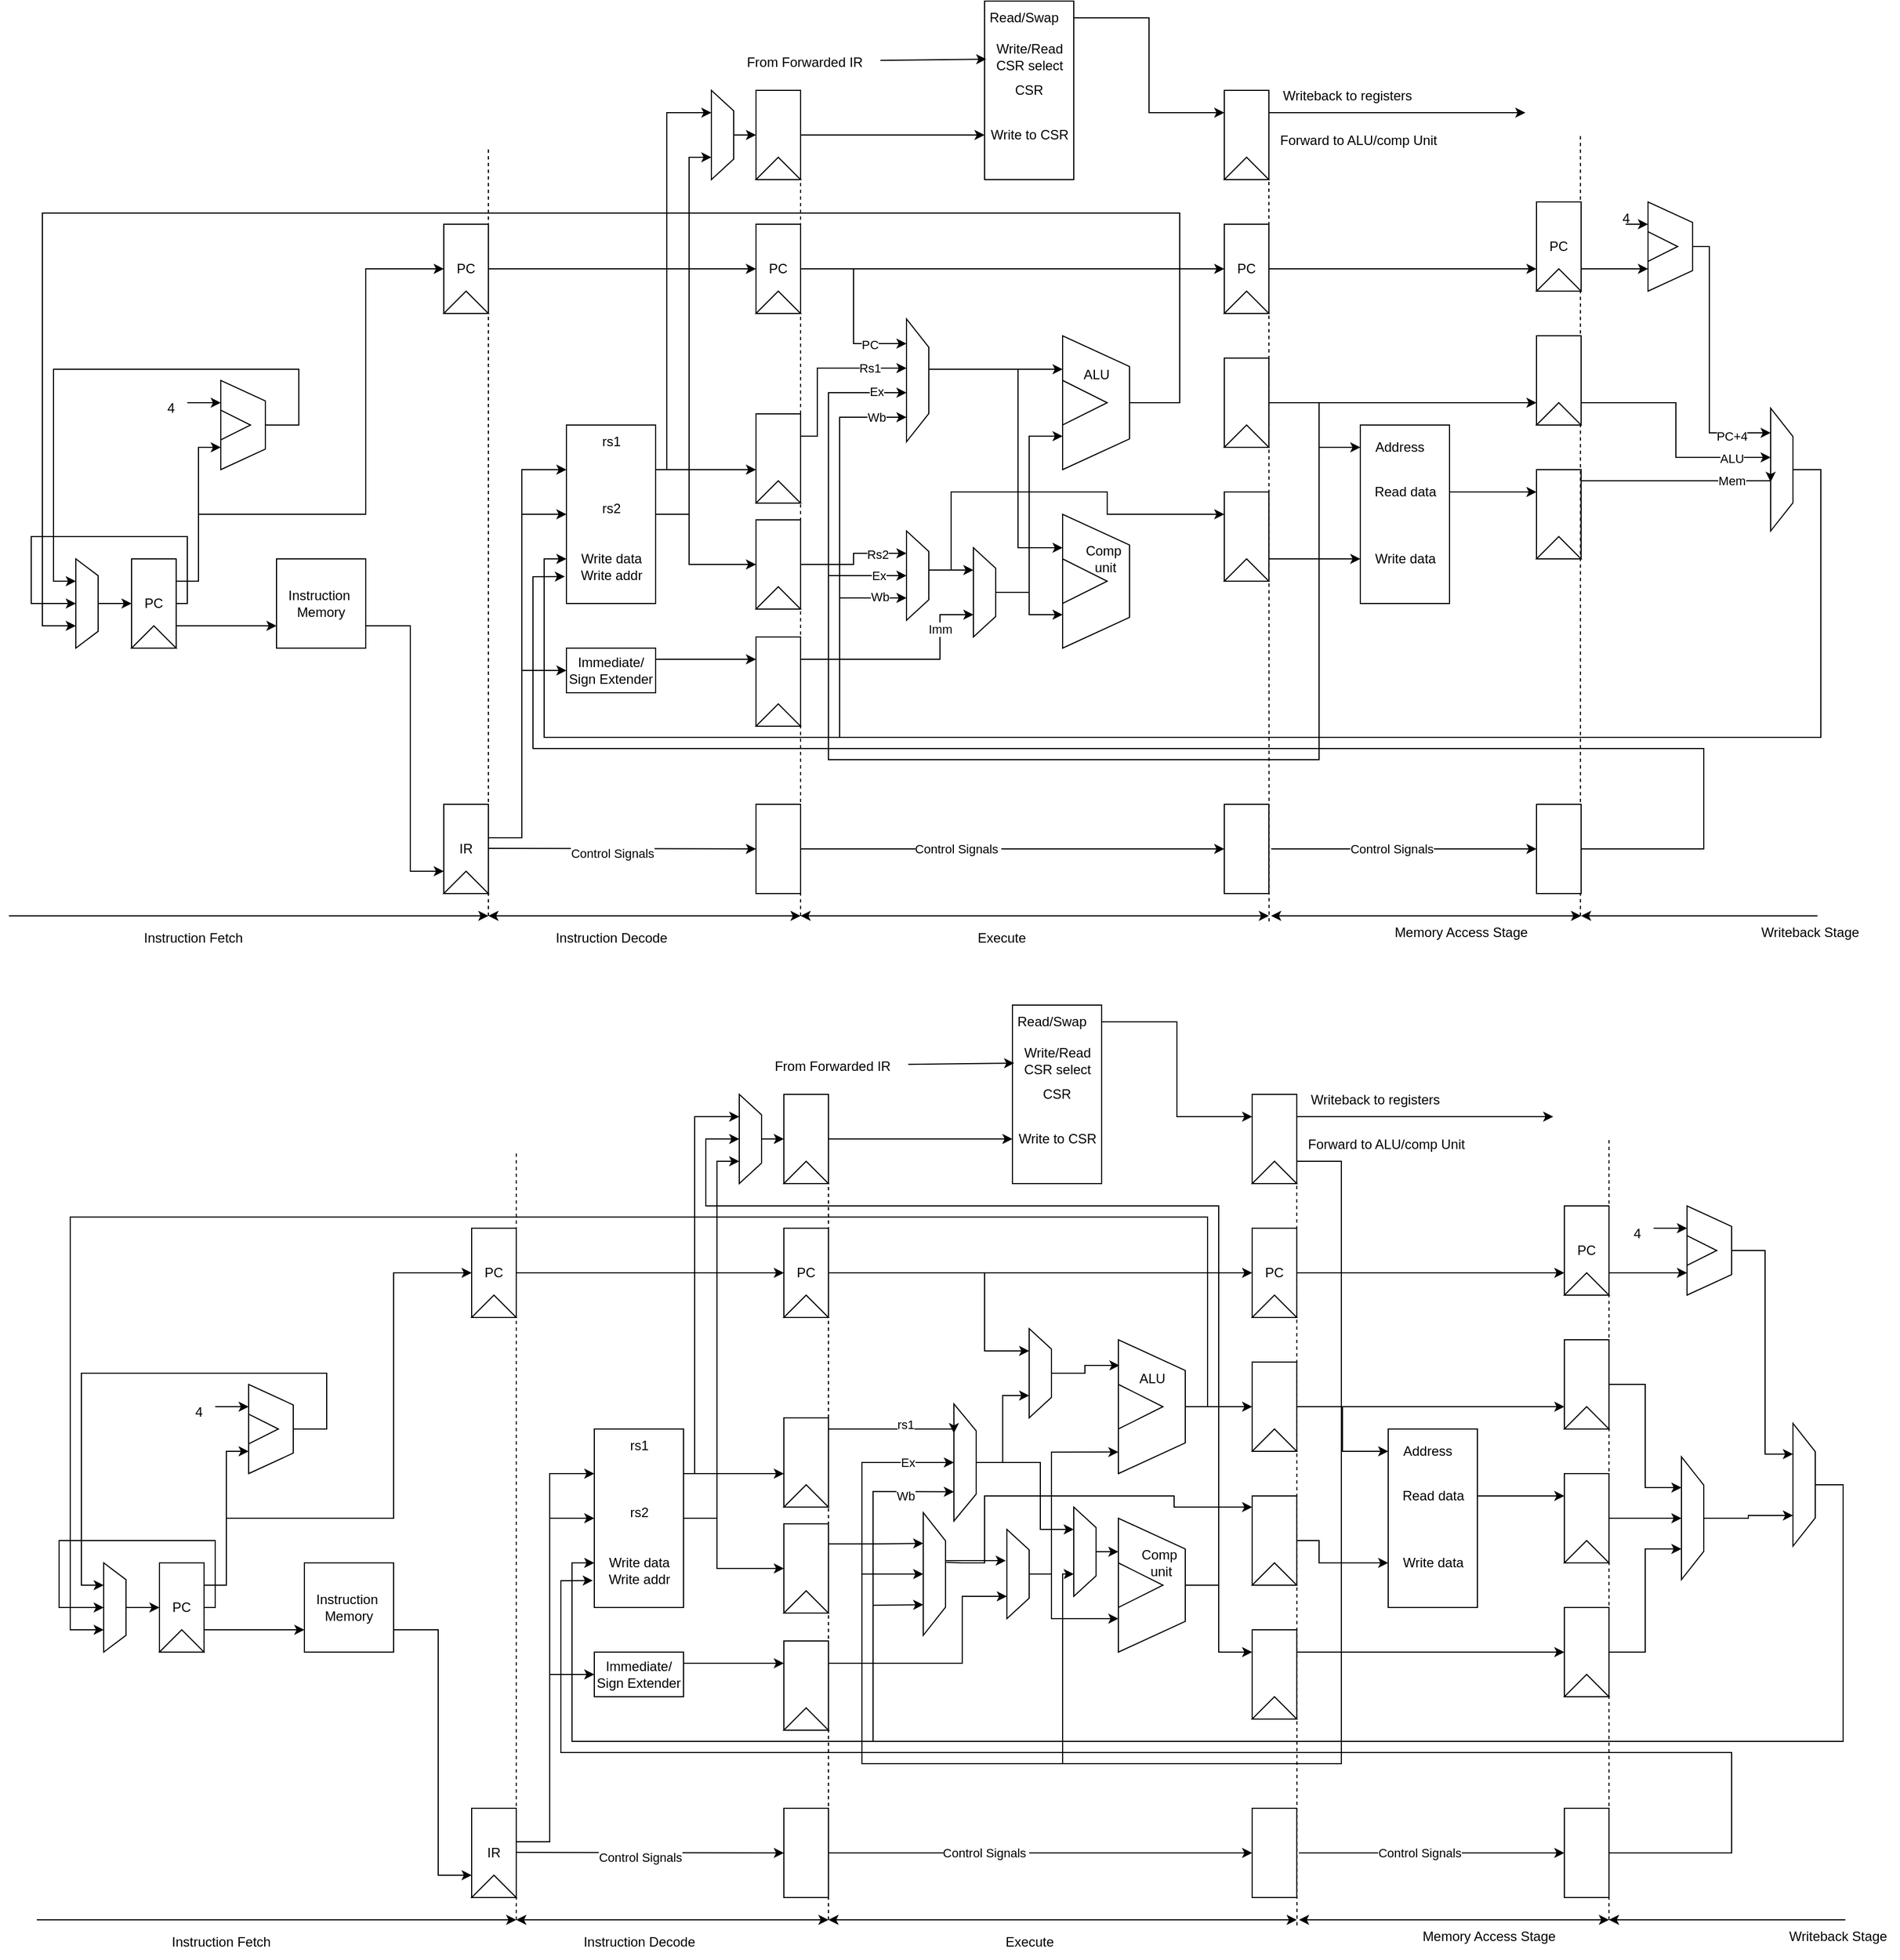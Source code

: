 <mxfile version="20.4.0" type="device"><diagram id="dvmefeSQgRJkC-QCwB-1" name="Page-1"><mxGraphModel dx="908" dy="1590" grid="1" gridSize="10" guides="1" tooltips="1" connect="1" arrows="1" fold="1" page="1" pageScale="1" pageWidth="1700" pageHeight="1100" math="0" shadow="0"><root><mxCell id="0"/><mxCell id="1" parent="0"/><mxCell id="AK3PfQbgLpYsemJbmYqT-3" value="" style="group" parent="1" vertex="1" connectable="0"><mxGeometry x="150" y="480" width="40" height="80" as="geometry"/></mxCell><mxCell id="AK3PfQbgLpYsemJbmYqT-1" value="PC" style="rounded=0;whiteSpace=wrap;html=1;" parent="AK3PfQbgLpYsemJbmYqT-3" vertex="1"><mxGeometry width="40" height="80" as="geometry"/></mxCell><mxCell id="AK3PfQbgLpYsemJbmYqT-2" value="" style="triangle;whiteSpace=wrap;html=1;rotation=-180;direction=south;" parent="AK3PfQbgLpYsemJbmYqT-3" vertex="1"><mxGeometry y="60" width="40" height="20" as="geometry"/></mxCell><mxCell id="AK3PfQbgLpYsemJbmYqT-9" value="" style="group" parent="1" vertex="1" connectable="0"><mxGeometry x="230" y="320" width="40" height="80" as="geometry"/></mxCell><mxCell id="AK3PfQbgLpYsemJbmYqT-7" value="" style="verticalLabelPosition=middle;verticalAlign=middle;html=1;shape=trapezoid;perimeter=trapezoidPerimeter;whiteSpace=wrap;size=0.23;arcSize=10;flipV=1;labelPosition=center;align=center;rotation=-90;" parent="AK3PfQbgLpYsemJbmYqT-9" vertex="1"><mxGeometry x="-20" y="20" width="80" height="40" as="geometry"/></mxCell><mxCell id="AK3PfQbgLpYsemJbmYqT-8" value="" style="triangle;whiteSpace=wrap;html=1;" parent="AK3PfQbgLpYsemJbmYqT-9" vertex="1"><mxGeometry y="26.667" width="26.667" height="26.667" as="geometry"/></mxCell><mxCell id="AK3PfQbgLpYsemJbmYqT-13" value="" style="endArrow=classic;html=1;rounded=0;exitX=1;exitY=0.75;exitDx=0;exitDy=0;entryX=0;entryY=0.75;entryDx=0;entryDy=0;" parent="1" source="AK3PfQbgLpYsemJbmYqT-1" target="AK3PfQbgLpYsemJbmYqT-18" edge="1"><mxGeometry width="50" height="50" relative="1" as="geometry"><mxPoint x="230" y="670" as="sourcePoint"/><mxPoint x="240" y="500" as="targetPoint"/><Array as="points"/></mxGeometry></mxCell><mxCell id="AK3PfQbgLpYsemJbmYqT-14" value="" style="endArrow=classic;html=1;rounded=0;entryX=0.25;entryY=0;entryDx=0;entryDy=0;" parent="1" target="AK3PfQbgLpYsemJbmYqT-7" edge="1"><mxGeometry width="50" height="50" relative="1" as="geometry"><mxPoint x="190" y="500" as="sourcePoint"/><mxPoint x="290" y="540" as="targetPoint"/><Array as="points"><mxPoint x="210" y="500"/><mxPoint x="210" y="380"/></Array></mxGeometry></mxCell><mxCell id="AK3PfQbgLpYsemJbmYqT-16" value="" style="endArrow=classic;html=1;rounded=0;entryX=0.75;entryY=0;entryDx=0;entryDy=0;" parent="1" target="AK3PfQbgLpYsemJbmYqT-7" edge="1"><mxGeometry width="50" height="50" relative="1" as="geometry"><mxPoint x="200" y="340" as="sourcePoint"/><mxPoint x="190" y="390" as="targetPoint"/></mxGeometry></mxCell><mxCell id="AK3PfQbgLpYsemJbmYqT-17" value="4" style="text;html=1;align=center;verticalAlign=middle;resizable=0;points=[];autosize=1;strokeColor=none;fillColor=none;" parent="1" vertex="1"><mxGeometry x="170" y="330" width="30" height="30" as="geometry"/></mxCell><mxCell id="AK3PfQbgLpYsemJbmYqT-18" value="Instruction&amp;nbsp;&lt;br&gt;Memory" style="rounded=0;whiteSpace=wrap;html=1;" parent="1" vertex="1"><mxGeometry x="280" y="480" width="80" height="80" as="geometry"/></mxCell><mxCell id="AK3PfQbgLpYsemJbmYqT-19" value="" style="group" parent="1" vertex="1" connectable="0"><mxGeometry x="430" y="700" width="40" height="80" as="geometry"/></mxCell><mxCell id="AK3PfQbgLpYsemJbmYqT-20" value="IR" style="rounded=0;whiteSpace=wrap;html=1;" parent="AK3PfQbgLpYsemJbmYqT-19" vertex="1"><mxGeometry width="40" height="80" as="geometry"/></mxCell><mxCell id="AK3PfQbgLpYsemJbmYqT-21" value="" style="triangle;whiteSpace=wrap;html=1;rotation=-180;direction=south;" parent="AK3PfQbgLpYsemJbmYqT-19" vertex="1"><mxGeometry y="60" width="40" height="20" as="geometry"/></mxCell><mxCell id="AK3PfQbgLpYsemJbmYqT-22" value="" style="endArrow=classic;html=1;rounded=0;entryX=0;entryY=0.75;entryDx=0;entryDy=0;exitX=1;exitY=0.75;exitDx=0;exitDy=0;" parent="1" source="AK3PfQbgLpYsemJbmYqT-18" target="AK3PfQbgLpYsemJbmYqT-20" edge="1"><mxGeometry width="50" height="50" relative="1" as="geometry"><mxPoint x="430" y="680" as="sourcePoint"/><mxPoint x="480" y="630" as="targetPoint"/><Array as="points"><mxPoint x="400" y="540"/><mxPoint x="400" y="760"/></Array></mxGeometry></mxCell><mxCell id="w93r8_B6llOw0MlClyV9-102" style="edgeStyle=orthogonalEdgeStyle;rounded=0;orthogonalLoop=1;jettySize=auto;html=1;exitX=1;exitY=0.25;exitDx=0;exitDy=0;" parent="1" source="AK3PfQbgLpYsemJbmYqT-24" target="w93r8_B6llOw0MlClyV9-111" edge="1"><mxGeometry relative="1" as="geometry"><Array as="points"><mxPoint x="690" y="400"/><mxPoint x="690" y="400"/></Array></mxGeometry></mxCell><mxCell id="w93r8_B6llOw0MlClyV9-114" style="edgeStyle=orthogonalEdgeStyle;rounded=0;orthogonalLoop=1;jettySize=auto;html=1;exitX=1;exitY=0.5;exitDx=0;exitDy=0;entryX=0;entryY=0.5;entryDx=0;entryDy=0;" parent="1" source="AK3PfQbgLpYsemJbmYqT-24" target="w93r8_B6llOw0MlClyV9-108" edge="1"><mxGeometry relative="1" as="geometry"><Array as="points"><mxPoint x="650" y="440"/><mxPoint x="650" y="485"/></Array></mxGeometry></mxCell><mxCell id="RRC6YY2PeX0-5mOeTjJV-21" style="edgeStyle=orthogonalEdgeStyle;rounded=0;orthogonalLoop=1;jettySize=auto;html=1;exitX=1;exitY=0.25;exitDx=0;exitDy=0;entryX=0.75;entryY=0;entryDx=0;entryDy=0;" edge="1" parent="1" source="AK3PfQbgLpYsemJbmYqT-24" target="RRC6YY2PeX0-5mOeTjJV-2"><mxGeometry relative="1" as="geometry"><Array as="points"><mxPoint x="630" y="400"/><mxPoint x="630" y="80"/></Array></mxGeometry></mxCell><mxCell id="RRC6YY2PeX0-5mOeTjJV-22" style="edgeStyle=orthogonalEdgeStyle;rounded=0;orthogonalLoop=1;jettySize=auto;html=1;exitX=1;exitY=0.5;exitDx=0;exitDy=0;entryX=0.25;entryY=0;entryDx=0;entryDy=0;" edge="1" parent="1" source="AK3PfQbgLpYsemJbmYqT-24" target="RRC6YY2PeX0-5mOeTjJV-2"><mxGeometry relative="1" as="geometry"><Array as="points"><mxPoint x="650" y="440"/><mxPoint x="650" y="120"/></Array></mxGeometry></mxCell><mxCell id="AK3PfQbgLpYsemJbmYqT-24" value="" style="rounded=0;whiteSpace=wrap;html=1;" parent="1" vertex="1"><mxGeometry x="540" y="360" width="80" height="160" as="geometry"/></mxCell><mxCell id="AK3PfQbgLpYsemJbmYqT-27" value="" style="endArrow=classic;html=1;rounded=0;entryX=0;entryY=0.5;entryDx=0;entryDy=0;" parent="1" target="AK3PfQbgLpYsemJbmYqT-28" edge="1"><mxGeometry width="50" height="50" relative="1" as="geometry"><mxPoint x="470" y="730" as="sourcePoint"/><mxPoint x="560" y="600" as="targetPoint"/><Array as="points"><mxPoint x="500" y="730"/><mxPoint x="500" y="500"/><mxPoint x="500" y="540"/><mxPoint x="500" y="580"/></Array></mxGeometry></mxCell><mxCell id="w93r8_B6llOw0MlClyV9-117" style="edgeStyle=orthogonalEdgeStyle;rounded=0;orthogonalLoop=1;jettySize=auto;html=1;exitX=1;exitY=0.5;exitDx=0;exitDy=0;entryX=0;entryY=0.25;entryDx=0;entryDy=0;" parent="1" source="AK3PfQbgLpYsemJbmYqT-28" target="w93r8_B6llOw0MlClyV9-105" edge="1"><mxGeometry relative="1" as="geometry"><Array as="points"><mxPoint x="620" y="570"/></Array></mxGeometry></mxCell><mxCell id="AK3PfQbgLpYsemJbmYqT-28" value="Immediate/&lt;br&gt;Sign Extender" style="rounded=0;whiteSpace=wrap;html=1;" parent="1" vertex="1"><mxGeometry x="540" y="560" width="80" height="40" as="geometry"/></mxCell><mxCell id="AK3PfQbgLpYsemJbmYqT-29" value="rs1" style="text;html=1;align=center;verticalAlign=middle;resizable=0;points=[];autosize=1;strokeColor=none;fillColor=none;" parent="1" vertex="1"><mxGeometry x="560" y="360" width="40" height="30" as="geometry"/></mxCell><mxCell id="AK3PfQbgLpYsemJbmYqT-30" value="rs2" style="text;html=1;align=center;verticalAlign=middle;resizable=0;points=[];autosize=1;strokeColor=none;fillColor=none;" parent="1" vertex="1"><mxGeometry x="560" y="420" width="40" height="30" as="geometry"/></mxCell><mxCell id="w93r8_B6llOw0MlClyV9-67" style="edgeStyle=orthogonalEdgeStyle;rounded=0;orthogonalLoop=1;jettySize=auto;html=1;exitX=0.5;exitY=1;exitDx=0;exitDy=0;entryX=0.65;entryY=1.05;entryDx=0;entryDy=0;entryPerimeter=0;" parent="1" source="w93r8_B6llOw0MlClyV9-6" target="w93r8_B6llOw0MlClyV9-66" edge="1"><mxGeometry relative="1" as="geometry"><Array as="points"><mxPoint x="855" y="478"/></Array></mxGeometry></mxCell><mxCell id="w93r8_B6llOw0MlClyV9-6" value="" style="verticalLabelPosition=middle;verticalAlign=middle;html=1;shape=trapezoid;perimeter=trapezoidPerimeter;whiteSpace=wrap;size=0.23;arcSize=10;flipV=1;labelPosition=center;align=center;rotation=-90;" parent="1" vertex="1"><mxGeometry x="790" y="480" width="110" height="20" as="geometry"/></mxCell><mxCell id="w93r8_B6llOw0MlClyV9-17" value="" style="group" parent="1" vertex="1" connectable="0"><mxGeometry x="1010" y="280" width="60" height="120" as="geometry"/></mxCell><mxCell id="w93r8_B6llOw0MlClyV9-18" value="" style="verticalLabelPosition=middle;verticalAlign=middle;html=1;shape=trapezoid;perimeter=trapezoidPerimeter;whiteSpace=wrap;size=0.23;arcSize=10;flipV=1;labelPosition=center;align=center;rotation=-90;" parent="w93r8_B6llOw0MlClyV9-17" vertex="1"><mxGeometry x="-30" y="30" width="120" height="60" as="geometry"/></mxCell><mxCell id="w93r8_B6llOw0MlClyV9-19" value="" style="triangle;whiteSpace=wrap;html=1;" parent="w93r8_B6llOw0MlClyV9-17" vertex="1"><mxGeometry y="40" width="40" height="40" as="geometry"/></mxCell><mxCell id="w93r8_B6llOw0MlClyV9-24" value="ALU" style="text;html=1;align=center;verticalAlign=middle;resizable=0;points=[];autosize=1;strokeColor=none;fillColor=none;" parent="w93r8_B6llOw0MlClyV9-17" vertex="1"><mxGeometry x="5" y="20" width="50" height="30" as="geometry"/></mxCell><mxCell id="w93r8_B6llOw0MlClyV9-21" style="edgeStyle=orthogonalEdgeStyle;rounded=0;orthogonalLoop=1;jettySize=auto;html=1;exitX=0.5;exitY=1;exitDx=0;exitDy=0;entryX=0.161;entryY=1;entryDx=0;entryDy=0;entryPerimeter=0;" parent="1" source="w93r8_B6llOw0MlClyV9-66" target="w93r8_B6llOw0MlClyV9-18" edge="1"><mxGeometry relative="1" as="geometry"><Array as="points"><mxPoint x="950" y="490"/><mxPoint x="950" y="381"/></Array></mxGeometry></mxCell><mxCell id="w93r8_B6llOw0MlClyV9-25" value="" style="group" parent="1" vertex="1" connectable="0"><mxGeometry x="1130" y="300" width="40" height="80" as="geometry"/></mxCell><mxCell id="w93r8_B6llOw0MlClyV9-26" value="" style="rounded=0;whiteSpace=wrap;html=1;" parent="w93r8_B6llOw0MlClyV9-25" vertex="1"><mxGeometry width="40" height="80" as="geometry"/></mxCell><mxCell id="w93r8_B6llOw0MlClyV9-27" value="" style="triangle;whiteSpace=wrap;html=1;rotation=-180;direction=south;" parent="w93r8_B6llOw0MlClyV9-25" vertex="1"><mxGeometry y="60" width="40" height="20" as="geometry"/></mxCell><mxCell id="w93r8_B6llOw0MlClyV9-28" style="edgeStyle=orthogonalEdgeStyle;rounded=0;orthogonalLoop=1;jettySize=auto;html=1;exitX=0.5;exitY=1;exitDx=0;exitDy=0;entryX=0;entryY=0.5;entryDx=0;entryDy=0;" parent="1" source="w93r8_B6llOw0MlClyV9-18" target="w93r8_B6llOw0MlClyV9-26" edge="1"><mxGeometry relative="1" as="geometry"/></mxCell><mxCell id="w93r8_B6llOw0MlClyV9-34" value="" style="group" parent="1" vertex="1" connectable="0"><mxGeometry x="1130" y="420" width="40" height="80" as="geometry"/></mxCell><mxCell id="w93r8_B6llOw0MlClyV9-35" value="" style="rounded=0;whiteSpace=wrap;html=1;" parent="w93r8_B6llOw0MlClyV9-34" vertex="1"><mxGeometry width="40" height="80" as="geometry"/></mxCell><mxCell id="w93r8_B6llOw0MlClyV9-36" value="" style="triangle;whiteSpace=wrap;html=1;rotation=-180;direction=south;" parent="w93r8_B6llOw0MlClyV9-34" vertex="1"><mxGeometry y="60" width="40" height="20" as="geometry"/></mxCell><mxCell id="w93r8_B6llOw0MlClyV9-48" value="" style="group" parent="1" vertex="1" connectable="0"><mxGeometry x="1410" y="400" width="40" height="80" as="geometry"/></mxCell><mxCell id="w93r8_B6llOw0MlClyV9-49" value="" style="rounded=0;whiteSpace=wrap;html=1;" parent="w93r8_B6llOw0MlClyV9-48" vertex="1"><mxGeometry width="40" height="80" as="geometry"/></mxCell><mxCell id="w93r8_B6llOw0MlClyV9-50" value="" style="triangle;whiteSpace=wrap;html=1;rotation=-180;direction=south;" parent="w93r8_B6llOw0MlClyV9-48" vertex="1"><mxGeometry y="60" width="40" height="20" as="geometry"/></mxCell><mxCell id="w93r8_B6llOw0MlClyV9-52" style="edgeStyle=orthogonalEdgeStyle;rounded=0;orthogonalLoop=1;jettySize=auto;html=1;entryX=0;entryY=0.75;entryDx=0;entryDy=0;exitX=0.5;exitY=1;exitDx=0;exitDy=0;" parent="1" source="J8qkmWXI0qPwDG0vIVlF-16" target="AK3PfQbgLpYsemJbmYqT-24" edge="1"><mxGeometry relative="1" as="geometry"><mxPoint x="540" y="720" as="targetPoint"/><Array as="points"><mxPoint x="1660" y="410"/><mxPoint x="1660" y="640"/><mxPoint x="520" y="640"/><mxPoint x="520" y="480"/></Array></mxGeometry></mxCell><mxCell id="w93r8_B6llOw0MlClyV9-53" value="Write data" style="text;html=1;align=center;verticalAlign=middle;resizable=0;points=[];autosize=1;strokeColor=none;fillColor=none;" parent="1" vertex="1"><mxGeometry x="540" y="465" width="80" height="30" as="geometry"/></mxCell><mxCell id="w93r8_B6llOw0MlClyV9-56" value="" style="endArrow=classic;html=1;rounded=0;entryX=0.5;entryY=0;entryDx=0;entryDy=0;" parent="1" target="w93r8_B6llOw0MlClyV9-6" edge="1"><mxGeometry width="50" height="50" relative="1" as="geometry"><mxPoint x="1210" y="340" as="sourcePoint"/><mxPoint x="760" y="540" as="targetPoint"/><Array as="points"><mxPoint x="1210" y="490"/><mxPoint x="1210" y="660"/><mxPoint x="1170" y="660"/><mxPoint x="780" y="660"/><mxPoint x="780" y="490"/></Array></mxGeometry></mxCell><mxCell id="w93r8_B6llOw0MlClyV9-57" value="" style="endArrow=classic;html=1;rounded=0;entryX=0.25;entryY=0;entryDx=0;entryDy=0;" parent="1" target="w93r8_B6llOw0MlClyV9-6" edge="1"><mxGeometry width="50" height="50" relative="1" as="geometry"><mxPoint x="790" y="640" as="sourcePoint"/><mxPoint x="770" y="540" as="targetPoint"/><Array as="points"><mxPoint x="790" y="630"/><mxPoint x="790" y="518"/></Array></mxGeometry></mxCell><mxCell id="w93r8_B6llOw0MlClyV9-101" style="edgeStyle=orthogonalEdgeStyle;rounded=0;orthogonalLoop=1;jettySize=auto;html=1;exitX=0.5;exitY=1;exitDx=0;exitDy=0;entryX=0.25;entryY=0;entryDx=0;entryDy=0;" parent="1" source="w93r8_B6llOw0MlClyV9-58" target="w93r8_B6llOw0MlClyV9-124" edge="1"><mxGeometry relative="1" as="geometry"><mxPoint x="910" y="390" as="targetPoint"/></mxGeometry></mxCell><mxCell id="N33Q7cTx4ijVokJOy_Wf-11" style="edgeStyle=orthogonalEdgeStyle;rounded=0;orthogonalLoop=1;jettySize=auto;html=1;entryX=0.75;entryY=0;entryDx=0;entryDy=0;" parent="1" source="w93r8_B6llOw0MlClyV9-58" target="RRC6YY2PeX0-5mOeTjJV-29" edge="1"><mxGeometry relative="1" as="geometry"><Array as="points"><mxPoint x="940" y="390"/><mxPoint x="940" y="450"/></Array></mxGeometry></mxCell><mxCell id="w93r8_B6llOw0MlClyV9-58" value="" style="verticalLabelPosition=middle;verticalAlign=middle;html=1;shape=trapezoid;perimeter=trapezoidPerimeter;whiteSpace=wrap;size=0.23;arcSize=10;flipV=1;labelPosition=center;align=center;rotation=-90;" parent="1" vertex="1"><mxGeometry x="820" y="380" width="105" height="20" as="geometry"/></mxCell><mxCell id="w93r8_B6llOw0MlClyV9-59" value="" style="endArrow=classic;html=1;rounded=0;entryX=0.5;entryY=0;entryDx=0;entryDy=0;" parent="1" target="w93r8_B6llOw0MlClyV9-58" edge="1"><mxGeometry width="50" height="50" relative="1" as="geometry"><mxPoint x="780" y="540" as="sourcePoint"/><mxPoint x="750" y="420" as="targetPoint"/><Array as="points"><mxPoint x="780" y="390"/></Array></mxGeometry></mxCell><mxCell id="w93r8_B6llOw0MlClyV9-120" value="Ex" style="edgeLabel;html=1;align=center;verticalAlign=middle;resizable=0;points=[];" parent="w93r8_B6llOw0MlClyV9-59" vertex="1" connectable="0"><mxGeometry x="0.414" y="-5" relative="1" as="geometry"><mxPoint x="26" y="-5" as="offset"/></mxGeometry></mxCell><mxCell id="w93r8_B6llOw0MlClyV9-60" value="" style="endArrow=classic;html=1;rounded=0;entryX=0.25;entryY=0;entryDx=0;entryDy=0;" parent="1" target="w93r8_B6llOw0MlClyV9-58" edge="1"><mxGeometry width="50" height="50" relative="1" as="geometry"><mxPoint x="790" y="560" as="sourcePoint"/><mxPoint x="770" y="420" as="targetPoint"/><Array as="points"><mxPoint x="790" y="480"/><mxPoint x="790" y="416"/></Array></mxGeometry></mxCell><mxCell id="w93r8_B6llOw0MlClyV9-121" value="Wb" style="edgeLabel;html=1;align=center;verticalAlign=middle;resizable=0;points=[];" parent="w93r8_B6llOw0MlClyV9-60" vertex="1" connectable="0"><mxGeometry x="0.397" y="-1" relative="1" as="geometry"><mxPoint x="22" y="3" as="offset"/></mxGeometry></mxCell><mxCell id="N33Q7cTx4ijVokJOy_Wf-14" style="edgeStyle=orthogonalEdgeStyle;rounded=0;orthogonalLoop=1;jettySize=auto;html=1;entryX=0.25;entryY=0;entryDx=0;entryDy=0;exitX=0.5;exitY=1;exitDx=0;exitDy=0;" parent="1" source="w93r8_B6llOw0MlClyV9-66" target="N33Q7cTx4ijVokJOy_Wf-6" edge="1"><mxGeometry relative="1" as="geometry"><Array as="points"><mxPoint x="950" y="490"/><mxPoint x="950" y="530"/></Array></mxGeometry></mxCell><mxCell id="w93r8_B6llOw0MlClyV9-66" value="" style="verticalLabelPosition=middle;verticalAlign=middle;html=1;shape=trapezoid;perimeter=trapezoidPerimeter;whiteSpace=wrap;size=0.23;arcSize=10;flipV=1;labelPosition=center;align=center;rotation=-90;" parent="1" vertex="1"><mxGeometry x="880" y="480" width="80" height="20" as="geometry"/></mxCell><mxCell id="w93r8_B6llOw0MlClyV9-72" value="" style="endArrow=classic;html=1;rounded=0;entryX=0;entryY=0.5;entryDx=0;entryDy=0;" parent="1" target="AK3PfQbgLpYsemJbmYqT-24" edge="1"><mxGeometry width="50" height="50" relative="1" as="geometry"><mxPoint x="470" y="730" as="sourcePoint"/><mxPoint x="550" y="270" as="targetPoint"/><Array as="points"><mxPoint x="500" y="730"/><mxPoint x="500" y="440"/></Array></mxGeometry></mxCell><mxCell id="w93r8_B6llOw0MlClyV9-73" value="" style="endArrow=classic;html=1;rounded=0;entryX=0;entryY=0.25;entryDx=0;entryDy=0;" parent="1" target="AK3PfQbgLpYsemJbmYqT-24" edge="1"><mxGeometry width="50" height="50" relative="1" as="geometry"><mxPoint x="470" y="730" as="sourcePoint"/><mxPoint x="580" y="240" as="targetPoint"/><Array as="points"><mxPoint x="500" y="730"/><mxPoint x="500" y="400"/></Array></mxGeometry></mxCell><mxCell id="w93r8_B6llOw0MlClyV9-74" value="" style="group" parent="1" vertex="1" connectable="0"><mxGeometry x="710" y="700" width="40" height="80" as="geometry"/></mxCell><mxCell id="w93r8_B6llOw0MlClyV9-75" value="" style="rounded=0;whiteSpace=wrap;html=1;" parent="w93r8_B6llOw0MlClyV9-74" vertex="1"><mxGeometry width="40" height="80" as="geometry"/></mxCell><mxCell id="w93r8_B6llOw0MlClyV9-77" value="" style="group" parent="1" vertex="1" connectable="0"><mxGeometry x="1130" y="700" width="40" height="80" as="geometry"/></mxCell><mxCell id="w93r8_B6llOw0MlClyV9-78" value="" style="rounded=0;whiteSpace=wrap;html=1;" parent="w93r8_B6llOw0MlClyV9-77" vertex="1"><mxGeometry width="40" height="80" as="geometry"/></mxCell><mxCell id="w93r8_B6llOw0MlClyV9-80" value="" style="group" parent="1" vertex="1" connectable="0"><mxGeometry x="1410" y="700" width="40" height="80" as="geometry"/></mxCell><mxCell id="w93r8_B6llOw0MlClyV9-81" value="" style="rounded=0;whiteSpace=wrap;html=1;" parent="w93r8_B6llOw0MlClyV9-80" vertex="1"><mxGeometry width="40" height="80" as="geometry"/></mxCell><mxCell id="w93r8_B6llOw0MlClyV9-83" value="" style="endArrow=classic;html=1;rounded=0;exitX=1;exitY=0.5;exitDx=0;exitDy=0;entryX=0;entryY=0.5;entryDx=0;entryDy=0;" parent="1" edge="1" target="w93r8_B6llOw0MlClyV9-75"><mxGeometry width="50" height="50" relative="1" as="geometry"><mxPoint x="470" y="739.5" as="sourcePoint"/><mxPoint x="660" y="739.5" as="targetPoint"/></mxGeometry></mxCell><mxCell id="w93r8_B6llOw0MlClyV9-98" value="Control Signals" style="edgeLabel;html=1;align=center;verticalAlign=middle;resizable=0;points=[];" parent="w93r8_B6llOw0MlClyV9-83" vertex="1" connectable="0"><mxGeometry x="-0.08" y="-4" relative="1" as="geometry"><mxPoint as="offset"/></mxGeometry></mxCell><mxCell id="w93r8_B6llOw0MlClyV9-84" value="" style="endArrow=classic;html=1;rounded=0;entryX=0;entryY=0.5;entryDx=0;entryDy=0;" parent="1" target="w93r8_B6llOw0MlClyV9-78" edge="1"><mxGeometry width="50" height="50" relative="1" as="geometry"><mxPoint x="750" y="740" as="sourcePoint"/><mxPoint x="980" y="220" as="targetPoint"/></mxGeometry></mxCell><mxCell id="w93r8_B6llOw0MlClyV9-99" value="Control Signals&amp;nbsp;" style="edgeLabel;html=1;align=center;verticalAlign=middle;resizable=0;points=[];" parent="w93r8_B6llOw0MlClyV9-84" vertex="1" connectable="0"><mxGeometry x="-0.353" y="-1" relative="1" as="geometry"><mxPoint x="18" y="-1" as="offset"/></mxGeometry></mxCell><mxCell id="w93r8_B6llOw0MlClyV9-85" value="" style="endArrow=classic;html=1;rounded=0;exitX=1;exitY=0.5;exitDx=0;exitDy=0;entryX=0;entryY=0.5;entryDx=0;entryDy=0;" parent="1" target="w93r8_B6llOw0MlClyV9-81" edge="1"><mxGeometry width="50" height="50" relative="1" as="geometry"><mxPoint x="1172" y="740" as="sourcePoint"/><mxPoint x="952" y="300" as="targetPoint"/></mxGeometry></mxCell><mxCell id="w93r8_B6llOw0MlClyV9-100" value="Control Signals" style="edgeLabel;html=1;align=center;verticalAlign=middle;resizable=0;points=[];" parent="w93r8_B6llOw0MlClyV9-85" vertex="1" connectable="0"><mxGeometry x="-0.388" y="4" relative="1" as="geometry"><mxPoint x="35" y="4" as="offset"/></mxGeometry></mxCell><mxCell id="w93r8_B6llOw0MlClyV9-86" value="" style="endArrow=classic;html=1;rounded=0;entryX=-0.017;entryY=0.849;entryDx=0;entryDy=0;entryPerimeter=0;" parent="1" source="w93r8_B6llOw0MlClyV9-81" target="AK3PfQbgLpYsemJbmYqT-24" edge="1"><mxGeometry width="50" height="50" relative="1" as="geometry"><mxPoint x="1460" y="700" as="sourcePoint"/><mxPoint x="530" y="500" as="targetPoint"/><Array as="points"><mxPoint x="1560" y="740"/><mxPoint x="1560" y="650"/><mxPoint x="510" y="650"/><mxPoint x="510" y="496"/></Array></mxGeometry></mxCell><mxCell id="w93r8_B6llOw0MlClyV9-87" value="Write addr" style="text;html=1;align=center;verticalAlign=middle;resizable=0;points=[];autosize=1;strokeColor=none;fillColor=none;" parent="1" vertex="1"><mxGeometry x="540" y="480" width="80" height="30" as="geometry"/></mxCell><mxCell id="w93r8_B6llOw0MlClyV9-97" style="edgeStyle=orthogonalEdgeStyle;rounded=0;orthogonalLoop=1;jettySize=auto;html=1;exitX=0.5;exitY=1;exitDx=0;exitDy=0;entryX=0;entryY=0.5;entryDx=0;entryDy=0;" parent="1" source="w93r8_B6llOw0MlClyV9-88" target="AK3PfQbgLpYsemJbmYqT-1" edge="1"><mxGeometry relative="1" as="geometry"/></mxCell><mxCell id="w93r8_B6llOw0MlClyV9-88" value="" style="verticalLabelPosition=middle;verticalAlign=middle;html=1;shape=trapezoid;perimeter=trapezoidPerimeter;whiteSpace=wrap;size=0.188;arcSize=10;flipV=1;labelPosition=center;align=center;rotation=-90;" parent="1" vertex="1"><mxGeometry x="70" y="510" width="80" height="20" as="geometry"/></mxCell><mxCell id="w93r8_B6llOw0MlClyV9-92" value="" style="endArrow=classic;html=1;rounded=0;entryX=0.25;entryY=0;entryDx=0;entryDy=0;exitX=0.5;exitY=1;exitDx=0;exitDy=0;" parent="1" target="w93r8_B6llOw0MlClyV9-88" edge="1" source="w93r8_B6llOw0MlClyV9-18"><mxGeometry width="50" height="50" relative="1" as="geometry"><mxPoint x="1100" y="340" as="sourcePoint"/><mxPoint x="60" y="530" as="targetPoint"/><Array as="points"><mxPoint x="1090" y="340"/><mxPoint x="1090" y="170"/><mxPoint x="70" y="170"/><mxPoint x="70" y="330"/><mxPoint x="70" y="540"/></Array></mxGeometry></mxCell><mxCell id="w93r8_B6llOw0MlClyV9-96" style="edgeStyle=orthogonalEdgeStyle;rounded=0;orthogonalLoop=1;jettySize=auto;html=1;entryX=0.75;entryY=0;entryDx=0;entryDy=0;" parent="1" source="AK3PfQbgLpYsemJbmYqT-7" target="w93r8_B6llOw0MlClyV9-88" edge="1"><mxGeometry relative="1" as="geometry"><mxPoint x="40" y="500" as="targetPoint"/><Array as="points"><mxPoint x="300" y="360"/><mxPoint x="300" y="310"/><mxPoint x="80" y="310"/><mxPoint x="80" y="500"/></Array></mxGeometry></mxCell><mxCell id="w93r8_B6llOw0MlClyV9-104" value="" style="group" parent="1" vertex="1" connectable="0"><mxGeometry x="710" y="550" width="40" height="80" as="geometry"/></mxCell><mxCell id="w93r8_B6llOw0MlClyV9-105" value="" style="rounded=0;whiteSpace=wrap;html=1;" parent="w93r8_B6llOw0MlClyV9-104" vertex="1"><mxGeometry width="40" height="80" as="geometry"/></mxCell><mxCell id="w93r8_B6llOw0MlClyV9-106" value="" style="triangle;whiteSpace=wrap;html=1;rotation=-180;direction=south;" parent="w93r8_B6llOw0MlClyV9-104" vertex="1"><mxGeometry y="60" width="40" height="20" as="geometry"/></mxCell><mxCell id="w93r8_B6llOw0MlClyV9-107" value="" style="group" parent="1" vertex="1" connectable="0"><mxGeometry x="710" y="445" width="40" height="80" as="geometry"/></mxCell><mxCell id="w93r8_B6llOw0MlClyV9-108" value="" style="rounded=0;whiteSpace=wrap;html=1;" parent="w93r8_B6llOw0MlClyV9-107" vertex="1"><mxGeometry width="40" height="80" as="geometry"/></mxCell><mxCell id="w93r8_B6llOw0MlClyV9-109" value="" style="triangle;whiteSpace=wrap;html=1;rotation=-180;direction=south;" parent="w93r8_B6llOw0MlClyV9-107" vertex="1"><mxGeometry y="60" width="40" height="20" as="geometry"/></mxCell><mxCell id="w93r8_B6llOw0MlClyV9-110" value="" style="group" parent="1" vertex="1" connectable="0"><mxGeometry x="710" y="350" width="40" height="80" as="geometry"/></mxCell><mxCell id="w93r8_B6llOw0MlClyV9-111" value="" style="rounded=0;whiteSpace=wrap;html=1;" parent="w93r8_B6llOw0MlClyV9-110" vertex="1"><mxGeometry width="40" height="80" as="geometry"/></mxCell><mxCell id="w93r8_B6llOw0MlClyV9-112" value="" style="triangle;whiteSpace=wrap;html=1;rotation=-180;direction=south;" parent="w93r8_B6llOw0MlClyV9-110" vertex="1"><mxGeometry y="60" width="40" height="20" as="geometry"/></mxCell><mxCell id="w93r8_B6llOw0MlClyV9-115" style="edgeStyle=orthogonalEdgeStyle;rounded=0;orthogonalLoop=1;jettySize=auto;html=1;exitX=1;exitY=0.25;exitDx=0;exitDy=0;entryX=0.75;entryY=0;entryDx=0;entryDy=0;" parent="1" source="w93r8_B6llOw0MlClyV9-111" target="w93r8_B6llOw0MlClyV9-58" edge="1"><mxGeometry relative="1" as="geometry"><Array as="points"><mxPoint x="750" y="360"/><mxPoint x="862" y="360"/></Array></mxGeometry></mxCell><mxCell id="w93r8_B6llOw0MlClyV9-122" value="rs1" style="edgeLabel;html=1;align=center;verticalAlign=middle;resizable=0;points=[];" parent="w93r8_B6llOw0MlClyV9-115" vertex="1" connectable="0"><mxGeometry x="-0.375" y="1" relative="1" as="geometry"><mxPoint x="39" y="-3" as="offset"/></mxGeometry></mxCell><mxCell id="w93r8_B6llOw0MlClyV9-116" style="edgeStyle=orthogonalEdgeStyle;rounded=0;orthogonalLoop=1;jettySize=auto;html=1;exitX=1;exitY=0.25;exitDx=0;exitDy=0;entryX=0.75;entryY=0;entryDx=0;entryDy=0;" parent="1" source="w93r8_B6llOw0MlClyV9-108" target="w93r8_B6llOw0MlClyV9-6" edge="1"><mxGeometry relative="1" as="geometry"><Array as="points"><mxPoint x="750" y="463"/><mxPoint x="793" y="463"/></Array></mxGeometry></mxCell><mxCell id="w93r8_B6llOw0MlClyV9-118" style="edgeStyle=orthogonalEdgeStyle;rounded=0;orthogonalLoop=1;jettySize=auto;html=1;exitX=1;exitY=0.25;exitDx=0;exitDy=0;entryX=0.25;entryY=0;entryDx=0;entryDy=0;" parent="1" source="w93r8_B6llOw0MlClyV9-105" target="w93r8_B6llOw0MlClyV9-66" edge="1"><mxGeometry relative="1" as="geometry"><Array as="points"><mxPoint x="870" y="570"/><mxPoint x="870" y="510"/></Array></mxGeometry></mxCell><mxCell id="w93r8_B6llOw0MlClyV9-131" style="edgeStyle=orthogonalEdgeStyle;rounded=0;orthogonalLoop=1;jettySize=auto;html=1;entryX=0.808;entryY=0.983;entryDx=0;entryDy=0;entryPerimeter=0;exitX=0.5;exitY=1;exitDx=0;exitDy=0;" parent="1" source="w93r8_B6llOw0MlClyV9-124" target="w93r8_B6llOw0MlClyV9-18" edge="1"><mxGeometry relative="1" as="geometry"><Array as="points"/></mxGeometry></mxCell><mxCell id="w93r8_B6llOw0MlClyV9-124" value="" style="verticalLabelPosition=middle;verticalAlign=middle;html=1;shape=trapezoid;perimeter=trapezoidPerimeter;whiteSpace=wrap;size=0.23;arcSize=10;flipV=1;labelPosition=center;align=center;rotation=-90;" parent="1" vertex="1"><mxGeometry x="900" y="300" width="80" height="20" as="geometry"/></mxCell><mxCell id="w93r8_B6llOw0MlClyV9-125" value="" style="endArrow=classic;html=1;rounded=0;exitX=1;exitY=0.5;exitDx=0;exitDy=0;" parent="1" source="cDPP9N3GWZYwary3keT3-1" edge="1"><mxGeometry width="50" height="50" relative="1" as="geometry"><mxPoint x="850" y="320" as="sourcePoint"/><mxPoint x="930" y="290" as="targetPoint"/><Array as="points"><mxPoint x="890" y="220"/><mxPoint x="890" y="290"/></Array></mxGeometry></mxCell><mxCell id="w93r8_B6llOw0MlClyV9-132" value="" style="endArrow=none;dashed=1;html=1;rounded=0;" parent="1" edge="1"><mxGeometry width="50" height="50" relative="1" as="geometry"><mxPoint x="750" y="800" as="sourcePoint"/><mxPoint x="750" y="110" as="targetPoint"/></mxGeometry></mxCell><mxCell id="w93r8_B6llOw0MlClyV9-133" value="" style="endArrow=none;dashed=1;html=1;rounded=0;" parent="1" edge="1"><mxGeometry width="50" height="50" relative="1" as="geometry"><mxPoint x="470" y="800" as="sourcePoint"/><mxPoint x="470" y="110" as="targetPoint"/></mxGeometry></mxCell><mxCell id="w93r8_B6llOw0MlClyV9-134" value="" style="endArrow=none;dashed=1;html=1;rounded=0;" parent="1" edge="1"><mxGeometry width="50" height="50" relative="1" as="geometry"><mxPoint x="1170.18" y="805" as="sourcePoint"/><mxPoint x="1170" y="110" as="targetPoint"/></mxGeometry></mxCell><mxCell id="w93r8_B6llOw0MlClyV9-135" value="" style="endArrow=none;dashed=1;html=1;rounded=0;" parent="1" edge="1"><mxGeometry width="50" height="50" relative="1" as="geometry"><mxPoint x="1450" y="800" as="sourcePoint"/><mxPoint x="1450" y="100" as="targetPoint"/></mxGeometry></mxCell><mxCell id="w93r8_B6llOw0MlClyV9-136" value="" style="endArrow=classic;startArrow=classic;html=1;rounded=0;" parent="1" edge="1"><mxGeometry width="50" height="50" relative="1" as="geometry"><mxPoint x="470" y="800" as="sourcePoint"/><mxPoint x="750" y="800" as="targetPoint"/></mxGeometry></mxCell><mxCell id="w93r8_B6llOw0MlClyV9-137" value="" style="endArrow=classic;startArrow=classic;html=1;rounded=0;" parent="1" edge="1"><mxGeometry width="50" height="50" relative="1" as="geometry"><mxPoint x="750" y="800" as="sourcePoint"/><mxPoint x="1170" y="800" as="targetPoint"/></mxGeometry></mxCell><mxCell id="w93r8_B6llOw0MlClyV9-138" value="" style="endArrow=classic;startArrow=classic;html=1;rounded=0;" parent="1" edge="1"><mxGeometry width="50" height="50" relative="1" as="geometry"><mxPoint x="1172" y="800" as="sourcePoint"/><mxPoint x="1450" y="800" as="targetPoint"/></mxGeometry></mxCell><mxCell id="w93r8_B6llOw0MlClyV9-139" value="" style="endArrow=classic;html=1;rounded=0;" parent="1" edge="1"><mxGeometry width="50" height="50" relative="1" as="geometry"><mxPoint x="1662" y="800" as="sourcePoint"/><mxPoint x="1450" y="800" as="targetPoint"/></mxGeometry></mxCell><mxCell id="w93r8_B6llOw0MlClyV9-140" value="" style="endArrow=classic;html=1;rounded=0;" parent="1" edge="1"><mxGeometry width="50" height="50" relative="1" as="geometry"><mxPoint x="40" y="800" as="sourcePoint"/><mxPoint x="470" y="800" as="targetPoint"/></mxGeometry></mxCell><mxCell id="w93r8_B6llOw0MlClyV9-142" value="Instruction Fetch" style="text;html=1;align=center;verticalAlign=middle;resizable=0;points=[];autosize=1;strokeColor=none;fillColor=none;" parent="1" vertex="1"><mxGeometry x="150" y="805" width="110" height="30" as="geometry"/></mxCell><mxCell id="w93r8_B6llOw0MlClyV9-144" value="Instruction Decode" style="text;html=1;align=center;verticalAlign=middle;resizable=0;points=[];autosize=1;strokeColor=none;fillColor=none;" parent="1" vertex="1"><mxGeometry x="520" y="805" width="120" height="30" as="geometry"/></mxCell><mxCell id="w93r8_B6llOw0MlClyV9-145" value="Execute" style="text;html=1;align=center;verticalAlign=middle;resizable=0;points=[];autosize=1;strokeColor=none;fillColor=none;" parent="1" vertex="1"><mxGeometry x="895" y="805" width="70" height="30" as="geometry"/></mxCell><mxCell id="w93r8_B6llOw0MlClyV9-146" value="Memory Access Stage" style="text;html=1;align=center;verticalAlign=middle;resizable=0;points=[];autosize=1;strokeColor=none;fillColor=none;" parent="1" vertex="1"><mxGeometry x="1272" y="800" width="140" height="30" as="geometry"/></mxCell><mxCell id="w93r8_B6llOw0MlClyV9-147" value="Writeback Stage" style="text;html=1;align=center;verticalAlign=middle;resizable=0;points=[];autosize=1;strokeColor=none;fillColor=none;" parent="1" vertex="1"><mxGeometry x="1600" y="800" width="110" height="30" as="geometry"/></mxCell><mxCell id="J8qkmWXI0qPwDG0vIVlF-3" style="edgeStyle=orthogonalEdgeStyle;rounded=0;orthogonalLoop=1;jettySize=auto;html=1;entryX=0;entryY=0.5;entryDx=0;entryDy=0;" parent="1" source="cDPP9N3GWZYwary3keT3-1" target="J8qkmWXI0qPwDG0vIVlF-1" edge="1"><mxGeometry relative="1" as="geometry"/></mxCell><mxCell id="cDPP9N3GWZYwary3keT3-1" value="PC" style="rounded=0;whiteSpace=wrap;html=1;" parent="1" vertex="1"><mxGeometry x="710" y="180" width="40" height="80" as="geometry"/></mxCell><mxCell id="cDPP9N3GWZYwary3keT3-2" value="" style="triangle;whiteSpace=wrap;html=1;rotation=-180;direction=south;" parent="1" vertex="1"><mxGeometry x="710" y="240" width="40" height="20" as="geometry"/></mxCell><mxCell id="cDPP9N3GWZYwary3keT3-6" style="edgeStyle=orthogonalEdgeStyle;rounded=0;orthogonalLoop=1;jettySize=auto;html=1;exitX=1;exitY=0.5;exitDx=0;exitDy=0;entryX=0;entryY=0.5;entryDx=0;entryDy=0;" parent="1" source="cDPP9N3GWZYwary3keT3-3" target="cDPP9N3GWZYwary3keT3-1" edge="1"><mxGeometry relative="1" as="geometry"/></mxCell><mxCell id="cDPP9N3GWZYwary3keT3-3" value="PC" style="rounded=0;whiteSpace=wrap;html=1;" parent="1" vertex="1"><mxGeometry x="430" y="180" width="40" height="80" as="geometry"/></mxCell><mxCell id="cDPP9N3GWZYwary3keT3-4" value="" style="triangle;whiteSpace=wrap;html=1;rotation=-180;direction=south;" parent="1" vertex="1"><mxGeometry x="430" y="240" width="40" height="20" as="geometry"/></mxCell><mxCell id="cDPP9N3GWZYwary3keT3-5" value="" style="endArrow=classic;html=1;rounded=0;exitX=1;exitY=0.25;exitDx=0;exitDy=0;entryX=0;entryY=0.5;entryDx=0;entryDy=0;" parent="1" source="AK3PfQbgLpYsemJbmYqT-1" target="cDPP9N3GWZYwary3keT3-3" edge="1"><mxGeometry width="50" height="50" relative="1" as="geometry"><mxPoint x="230" y="480" as="sourcePoint"/><mxPoint x="280" y="430" as="targetPoint"/><Array as="points"><mxPoint x="210" y="500"/><mxPoint x="210" y="440"/><mxPoint x="360" y="440"/><mxPoint x="360" y="220"/></Array></mxGeometry></mxCell><mxCell id="N33Q7cTx4ijVokJOy_Wf-5" value="" style="group" parent="1" vertex="1" connectable="0"><mxGeometry x="1010" y="440" width="75" height="120" as="geometry"/></mxCell><mxCell id="N33Q7cTx4ijVokJOy_Wf-6" value="" style="verticalLabelPosition=middle;verticalAlign=middle;html=1;shape=trapezoid;perimeter=trapezoidPerimeter;whiteSpace=wrap;size=0.23;arcSize=10;flipV=1;labelPosition=center;align=center;rotation=-90;" parent="N33Q7cTx4ijVokJOy_Wf-5" vertex="1"><mxGeometry x="-30" y="30" width="120" height="60" as="geometry"/></mxCell><mxCell id="N33Q7cTx4ijVokJOy_Wf-7" value="" style="triangle;whiteSpace=wrap;html=1;" parent="N33Q7cTx4ijVokJOy_Wf-5" vertex="1"><mxGeometry y="40" width="40" height="40" as="geometry"/></mxCell><mxCell id="N33Q7cTx4ijVokJOy_Wf-8" value="Comp&amp;nbsp;&lt;br&gt;unit" style="text;html=1;align=center;verticalAlign=middle;resizable=0;points=[];autosize=1;strokeColor=none;fillColor=none;" parent="N33Q7cTx4ijVokJOy_Wf-5" vertex="1"><mxGeometry x="7.5" y="20" width="60" height="40" as="geometry"/></mxCell><mxCell id="N33Q7cTx4ijVokJOy_Wf-12" value="" style="endArrow=classic;html=1;rounded=0;exitX=0.595;exitY=-0.036;exitDx=0;exitDy=0;exitPerimeter=0;" parent="1" edge="1" source="w93r8_B6llOw0MlClyV9-6"><mxGeometry width="50" height="50" relative="1" as="geometry"><mxPoint x="890" y="480" as="sourcePoint"/><mxPoint x="1130" y="430" as="targetPoint"/><Array as="points"><mxPoint x="870" y="480"/><mxPoint x="890" y="480"/><mxPoint x="890" y="420"/><mxPoint x="1060" y="420"/><mxPoint x="1060" y="430"/></Array></mxGeometry></mxCell><mxCell id="N33Q7cTx4ijVokJOy_Wf-15" value="" style="group" parent="1" vertex="1" connectable="0"><mxGeometry x="1130" y="540" width="40" height="80" as="geometry"/></mxCell><mxCell id="N33Q7cTx4ijVokJOy_Wf-16" value="" style="rounded=0;whiteSpace=wrap;html=1;" parent="N33Q7cTx4ijVokJOy_Wf-15" vertex="1"><mxGeometry width="40" height="80" as="geometry"/></mxCell><mxCell id="N33Q7cTx4ijVokJOy_Wf-17" value="" style="triangle;whiteSpace=wrap;html=1;rotation=-180;direction=south;" parent="N33Q7cTx4ijVokJOy_Wf-15" vertex="1"><mxGeometry y="60" width="40" height="20" as="geometry"/></mxCell><mxCell id="N33Q7cTx4ijVokJOy_Wf-18" style="edgeStyle=orthogonalEdgeStyle;rounded=0;orthogonalLoop=1;jettySize=auto;html=1;entryX=0;entryY=0.25;entryDx=0;entryDy=0;" parent="1" source="N33Q7cTx4ijVokJOy_Wf-6" target="N33Q7cTx4ijVokJOy_Wf-16" edge="1"><mxGeometry relative="1" as="geometry"/></mxCell><mxCell id="N33Q7cTx4ijVokJOy_Wf-35" style="edgeStyle=orthogonalEdgeStyle;rounded=0;orthogonalLoop=1;jettySize=auto;html=1;entryX=0.5;entryY=0;entryDx=0;entryDy=0;" parent="1" source="AK3PfQbgLpYsemJbmYqT-1" target="w93r8_B6llOw0MlClyV9-88" edge="1"><mxGeometry relative="1" as="geometry"><mxPoint x="220" y="410" as="targetPoint"/><Array as="points"><mxPoint x="200" y="520"/><mxPoint x="200" y="460"/><mxPoint x="60" y="460"/><mxPoint x="60" y="520"/></Array></mxGeometry></mxCell><mxCell id="J8qkmWXI0qPwDG0vIVlF-20" style="edgeStyle=orthogonalEdgeStyle;rounded=0;orthogonalLoop=1;jettySize=auto;html=1;entryX=0;entryY=0.75;entryDx=0;entryDy=0;" parent="1" source="J8qkmWXI0qPwDG0vIVlF-1" target="J8qkmWXI0qPwDG0vIVlF-18" edge="1"><mxGeometry relative="1" as="geometry"/></mxCell><mxCell id="J8qkmWXI0qPwDG0vIVlF-1" value="PC" style="rounded=0;whiteSpace=wrap;html=1;" parent="1" vertex="1"><mxGeometry x="1130" y="180" width="40" height="80" as="geometry"/></mxCell><mxCell id="J8qkmWXI0qPwDG0vIVlF-2" value="" style="triangle;whiteSpace=wrap;html=1;rotation=-180;direction=south;" parent="1" vertex="1"><mxGeometry x="1130" y="240" width="40" height="20" as="geometry"/></mxCell><mxCell id="J8qkmWXI0qPwDG0vIVlF-4" value="" style="group" parent="1" vertex="1" connectable="0"><mxGeometry x="1252" y="360" width="80" height="160" as="geometry"/></mxCell><mxCell id="w93r8_B6llOw0MlClyV9-29" value="" style="rounded=0;whiteSpace=wrap;html=1;" parent="J8qkmWXI0qPwDG0vIVlF-4" vertex="1"><mxGeometry width="80" height="160" as="geometry"/></mxCell><mxCell id="w93r8_B6llOw0MlClyV9-40" value="Address" style="text;html=1;align=center;verticalAlign=middle;resizable=0;points=[];autosize=1;strokeColor=none;fillColor=none;" parent="J8qkmWXI0qPwDG0vIVlF-4" vertex="1"><mxGeometry y="5" width="70" height="30" as="geometry"/></mxCell><mxCell id="w93r8_B6llOw0MlClyV9-41" value="Write data" style="text;html=1;align=center;verticalAlign=middle;resizable=0;points=[];autosize=1;strokeColor=none;fillColor=none;" parent="J8qkmWXI0qPwDG0vIVlF-4" vertex="1"><mxGeometry y="105" width="80" height="30" as="geometry"/></mxCell><mxCell id="w93r8_B6llOw0MlClyV9-42" value="Read data" style="text;html=1;align=center;verticalAlign=middle;resizable=0;points=[];autosize=1;strokeColor=none;fillColor=none;" parent="J8qkmWXI0qPwDG0vIVlF-4" vertex="1"><mxGeometry y="45" width="80" height="30" as="geometry"/></mxCell><mxCell id="J8qkmWXI0qPwDG0vIVlF-5" style="edgeStyle=orthogonalEdgeStyle;rounded=0;orthogonalLoop=1;jettySize=auto;html=1;" parent="1" source="w93r8_B6llOw0MlClyV9-26" target="w93r8_B6llOw0MlClyV9-40" edge="1"><mxGeometry relative="1" as="geometry"/></mxCell><mxCell id="J8qkmWXI0qPwDG0vIVlF-6" style="edgeStyle=orthogonalEdgeStyle;rounded=0;orthogonalLoop=1;jettySize=auto;html=1;" parent="1" source="w93r8_B6llOw0MlClyV9-35" target="w93r8_B6llOw0MlClyV9-41" edge="1"><mxGeometry relative="1" as="geometry"><Array as="points"><mxPoint x="1190" y="460"/><mxPoint x="1190" y="480"/></Array></mxGeometry></mxCell><mxCell id="J8qkmWXI0qPwDG0vIVlF-7" style="edgeStyle=orthogonalEdgeStyle;rounded=0;orthogonalLoop=1;jettySize=auto;html=1;entryX=0;entryY=0.25;entryDx=0;entryDy=0;" parent="1" source="w93r8_B6llOw0MlClyV9-42" target="w93r8_B6llOw0MlClyV9-49" edge="1"><mxGeometry relative="1" as="geometry"/></mxCell><mxCell id="J8qkmWXI0qPwDG0vIVlF-8" value="" style="group" parent="1" vertex="1" connectable="0"><mxGeometry x="1410" y="280" width="40" height="80" as="geometry"/></mxCell><mxCell id="J8qkmWXI0qPwDG0vIVlF-9" value="" style="rounded=0;whiteSpace=wrap;html=1;" parent="J8qkmWXI0qPwDG0vIVlF-8" vertex="1"><mxGeometry width="40" height="80" as="geometry"/></mxCell><mxCell id="J8qkmWXI0qPwDG0vIVlF-10" value="" style="triangle;whiteSpace=wrap;html=1;rotation=-180;direction=south;" parent="J8qkmWXI0qPwDG0vIVlF-8" vertex="1"><mxGeometry y="60" width="40" height="20" as="geometry"/></mxCell><mxCell id="J8qkmWXI0qPwDG0vIVlF-11" value="" style="group" parent="1" vertex="1" connectable="0"><mxGeometry x="1410" y="520" width="40" height="80" as="geometry"/></mxCell><mxCell id="J8qkmWXI0qPwDG0vIVlF-12" value="" style="rounded=0;whiteSpace=wrap;html=1;" parent="J8qkmWXI0qPwDG0vIVlF-11" vertex="1"><mxGeometry width="40" height="80" as="geometry"/></mxCell><mxCell id="J8qkmWXI0qPwDG0vIVlF-13" value="" style="triangle;whiteSpace=wrap;html=1;rotation=-180;direction=south;" parent="J8qkmWXI0qPwDG0vIVlF-11" vertex="1"><mxGeometry y="60" width="40" height="20" as="geometry"/></mxCell><mxCell id="J8qkmWXI0qPwDG0vIVlF-14" style="edgeStyle=orthogonalEdgeStyle;rounded=0;orthogonalLoop=1;jettySize=auto;html=1;entryX=0;entryY=0.5;entryDx=0;entryDy=0;" parent="1" source="N33Q7cTx4ijVokJOy_Wf-16" target="J8qkmWXI0qPwDG0vIVlF-12" edge="1"><mxGeometry relative="1" as="geometry"><Array as="points"><mxPoint x="1230" y="560"/><mxPoint x="1230" y="560"/></Array></mxGeometry></mxCell><mxCell id="J8qkmWXI0qPwDG0vIVlF-15" style="edgeStyle=orthogonalEdgeStyle;rounded=0;orthogonalLoop=1;jettySize=auto;html=1;entryX=0;entryY=0.75;entryDx=0;entryDy=0;" parent="1" source="w93r8_B6llOw0MlClyV9-26" target="J8qkmWXI0qPwDG0vIVlF-9" edge="1"><mxGeometry relative="1" as="geometry"/></mxCell><mxCell id="J8qkmWXI0qPwDG0vIVlF-16" value="" style="verticalLabelPosition=middle;verticalAlign=middle;html=1;shape=trapezoid;perimeter=trapezoidPerimeter;whiteSpace=wrap;size=0.23;arcSize=10;flipV=1;labelPosition=center;align=center;rotation=-90;" parent="1" vertex="1"><mxGeometry x="1570" y="400" width="110" height="20" as="geometry"/></mxCell><mxCell id="J8qkmWXI0qPwDG0vIVlF-32" style="edgeStyle=orthogonalEdgeStyle;rounded=0;orthogonalLoop=1;jettySize=auto;html=1;exitX=1;exitY=0.75;exitDx=0;exitDy=0;entryX=0.25;entryY=0;entryDx=0;entryDy=0;" parent="1" source="J8qkmWXI0qPwDG0vIVlF-18" target="J8qkmWXI0qPwDG0vIVlF-28" edge="1"><mxGeometry relative="1" as="geometry"/></mxCell><mxCell id="J8qkmWXI0qPwDG0vIVlF-18" value="PC" style="rounded=0;whiteSpace=wrap;html=1;" parent="1" vertex="1"><mxGeometry x="1410" y="160" width="40" height="80" as="geometry"/></mxCell><mxCell id="J8qkmWXI0qPwDG0vIVlF-19" value="" style="triangle;whiteSpace=wrap;html=1;rotation=-180;direction=south;" parent="1" vertex="1"><mxGeometry x="1410" y="220" width="40" height="20" as="geometry"/></mxCell><mxCell id="J8qkmWXI0qPwDG0vIVlF-25" style="edgeStyle=orthogonalEdgeStyle;rounded=0;orthogonalLoop=1;jettySize=auto;html=1;entryX=0.25;entryY=0;entryDx=0;entryDy=0;" parent="1" source="J8qkmWXI0qPwDG0vIVlF-21" target="J8qkmWXI0qPwDG0vIVlF-16" edge="1"><mxGeometry relative="1" as="geometry"><Array as="points"/></mxGeometry></mxCell><mxCell id="J8qkmWXI0qPwDG0vIVlF-21" value="" style="verticalLabelPosition=middle;verticalAlign=middle;html=1;shape=trapezoid;perimeter=trapezoidPerimeter;whiteSpace=wrap;size=0.23;arcSize=10;flipV=1;labelPosition=center;align=center;rotation=-90;" parent="1" vertex="1"><mxGeometry x="1470" y="430" width="110" height="20" as="geometry"/></mxCell><mxCell id="J8qkmWXI0qPwDG0vIVlF-22" style="edgeStyle=orthogonalEdgeStyle;rounded=0;orthogonalLoop=1;jettySize=auto;html=1;entryX=0.5;entryY=0;entryDx=0;entryDy=0;" parent="1" source="w93r8_B6llOw0MlClyV9-49" target="J8qkmWXI0qPwDG0vIVlF-21" edge="1"><mxGeometry relative="1" as="geometry"/></mxCell><mxCell id="J8qkmWXI0qPwDG0vIVlF-23" style="edgeStyle=orthogonalEdgeStyle;rounded=0;orthogonalLoop=1;jettySize=auto;html=1;entryX=0.25;entryY=0;entryDx=0;entryDy=0;" parent="1" source="J8qkmWXI0qPwDG0vIVlF-12" target="J8qkmWXI0qPwDG0vIVlF-21" edge="1"><mxGeometry relative="1" as="geometry"/></mxCell><mxCell id="J8qkmWXI0qPwDG0vIVlF-24" style="edgeStyle=orthogonalEdgeStyle;rounded=0;orthogonalLoop=1;jettySize=auto;html=1;entryX=0.75;entryY=0;entryDx=0;entryDy=0;" parent="1" source="J8qkmWXI0qPwDG0vIVlF-9" target="J8qkmWXI0qPwDG0vIVlF-21" edge="1"><mxGeometry relative="1" as="geometry"/></mxCell><mxCell id="J8qkmWXI0qPwDG0vIVlF-27" value="" style="group" parent="1" vertex="1" connectable="0"><mxGeometry x="1520" y="160" width="40" height="80" as="geometry"/></mxCell><mxCell id="J8qkmWXI0qPwDG0vIVlF-28" value="" style="verticalLabelPosition=middle;verticalAlign=middle;html=1;shape=trapezoid;perimeter=trapezoidPerimeter;whiteSpace=wrap;size=0.23;arcSize=10;flipV=1;labelPosition=center;align=center;rotation=-90;" parent="J8qkmWXI0qPwDG0vIVlF-27" vertex="1"><mxGeometry x="-20" y="20" width="80" height="40" as="geometry"/></mxCell><mxCell id="J8qkmWXI0qPwDG0vIVlF-29" value="" style="triangle;whiteSpace=wrap;html=1;" parent="J8qkmWXI0qPwDG0vIVlF-27" vertex="1"><mxGeometry y="26.667" width="26.667" height="26.667" as="geometry"/></mxCell><mxCell id="J8qkmWXI0qPwDG0vIVlF-30" value="" style="endArrow=classic;html=1;rounded=0;entryX=0.75;entryY=0;entryDx=0;entryDy=0;" parent="1" target="J8qkmWXI0qPwDG0vIVlF-28" edge="1"><mxGeometry width="50" height="50" relative="1" as="geometry"><mxPoint x="1490" y="180" as="sourcePoint"/><mxPoint x="1480" y="230" as="targetPoint"/></mxGeometry></mxCell><mxCell id="J8qkmWXI0qPwDG0vIVlF-31" value="4" style="text;html=1;align=center;verticalAlign=middle;resizable=0;points=[];autosize=1;strokeColor=none;fillColor=none;" parent="1" vertex="1"><mxGeometry x="1460" y="170" width="30" height="30" as="geometry"/></mxCell><mxCell id="J8qkmWXI0qPwDG0vIVlF-33" style="edgeStyle=orthogonalEdgeStyle;rounded=0;orthogonalLoop=1;jettySize=auto;html=1;entryX=0.75;entryY=0;entryDx=0;entryDy=0;" parent="1" source="J8qkmWXI0qPwDG0vIVlF-28" target="J8qkmWXI0qPwDG0vIVlF-16" edge="1"><mxGeometry relative="1" as="geometry"><Array as="points"><mxPoint x="1590" y="200"/><mxPoint x="1590" y="383"/></Array></mxGeometry></mxCell><mxCell id="RRC6YY2PeX0-5mOeTjJV-1" value="CSR" style="rounded=0;whiteSpace=wrap;html=1;" vertex="1" parent="1"><mxGeometry x="915" y="-20" width="80" height="160" as="geometry"/></mxCell><mxCell id="RRC6YY2PeX0-5mOeTjJV-26" style="edgeStyle=orthogonalEdgeStyle;rounded=0;orthogonalLoop=1;jettySize=auto;html=1;exitX=0.5;exitY=1;exitDx=0;exitDy=0;entryX=0;entryY=0.5;entryDx=0;entryDy=0;" edge="1" parent="1" source="RRC6YY2PeX0-5mOeTjJV-2" target="RRC6YY2PeX0-5mOeTjJV-24"><mxGeometry relative="1" as="geometry"/></mxCell><mxCell id="RRC6YY2PeX0-5mOeTjJV-2" value="" style="verticalLabelPosition=middle;verticalAlign=middle;html=1;shape=trapezoid;perimeter=trapezoidPerimeter;whiteSpace=wrap;size=0.23;arcSize=10;flipV=1;labelPosition=center;align=center;rotation=-90;" vertex="1" parent="1"><mxGeometry x="640" y="90" width="80" height="20" as="geometry"/></mxCell><mxCell id="RRC6YY2PeX0-5mOeTjJV-9" value="Write to CSR" style="text;html=1;align=center;verticalAlign=middle;resizable=0;points=[];autosize=1;strokeColor=none;fillColor=none;" vertex="1" parent="1"><mxGeometry x="910" y="85" width="90" height="30" as="geometry"/></mxCell><mxCell id="RRC6YY2PeX0-5mOeTjJV-11" style="edgeStyle=orthogonalEdgeStyle;rounded=0;orthogonalLoop=1;jettySize=auto;html=1;entryX=0;entryY=0.25;entryDx=0;entryDy=0;" edge="1" parent="1" source="RRC6YY2PeX0-5mOeTjJV-10" target="RRC6YY2PeX0-5mOeTjJV-12"><mxGeometry relative="1" as="geometry"><mxPoint x="1130" y="5" as="targetPoint"/></mxGeometry></mxCell><mxCell id="RRC6YY2PeX0-5mOeTjJV-10" value="Read/Swap" style="text;html=1;align=center;verticalAlign=middle;resizable=0;points=[];autosize=1;strokeColor=none;fillColor=none;" vertex="1" parent="1"><mxGeometry x="905" y="-20" width="90" height="30" as="geometry"/></mxCell><mxCell id="RRC6YY2PeX0-5mOeTjJV-14" style="edgeStyle=orthogonalEdgeStyle;rounded=0;orthogonalLoop=1;jettySize=auto;html=1;exitX=1;exitY=0.75;exitDx=0;exitDy=0;entryX=0.25;entryY=0;entryDx=0;entryDy=0;" edge="1" parent="1" source="RRC6YY2PeX0-5mOeTjJV-12" target="RRC6YY2PeX0-5mOeTjJV-29"><mxGeometry relative="1" as="geometry"><mxPoint x="1230" y="80.474" as="targetPoint"/><Array as="points"><mxPoint x="1210" y="120"/><mxPoint x="1210" y="660"/><mxPoint x="960" y="660"/><mxPoint x="960" y="490"/></Array></mxGeometry></mxCell><mxCell id="RRC6YY2PeX0-5mOeTjJV-16" style="edgeStyle=orthogonalEdgeStyle;rounded=0;orthogonalLoop=1;jettySize=auto;html=1;exitX=1;exitY=0.25;exitDx=0;exitDy=0;" edge="1" parent="1" source="RRC6YY2PeX0-5mOeTjJV-12"><mxGeometry relative="1" as="geometry"><mxPoint x="1400" y="80" as="targetPoint"/><Array as="points"><mxPoint x="1210" y="80"/></Array></mxGeometry></mxCell><mxCell id="RRC6YY2PeX0-5mOeTjJV-12" value="" style="rounded=0;whiteSpace=wrap;html=1;" vertex="1" parent="1"><mxGeometry x="1130" y="60" width="40" height="80" as="geometry"/></mxCell><mxCell id="RRC6YY2PeX0-5mOeTjJV-13" value="" style="triangle;whiteSpace=wrap;html=1;rotation=-180;direction=south;" vertex="1" parent="1"><mxGeometry x="1130" y="120" width="40" height="20" as="geometry"/></mxCell><mxCell id="RRC6YY2PeX0-5mOeTjJV-15" value="Forward to ALU/comp Unit" style="text;html=1;align=center;verticalAlign=middle;resizable=0;points=[];autosize=1;strokeColor=none;fillColor=none;" vertex="1" parent="1"><mxGeometry x="1170" y="90" width="160" height="30" as="geometry"/></mxCell><mxCell id="RRC6YY2PeX0-5mOeTjJV-17" value="Writeback to registers" style="text;html=1;align=center;verticalAlign=middle;resizable=0;points=[];autosize=1;strokeColor=none;fillColor=none;" vertex="1" parent="1"><mxGeometry x="1170" y="50" width="140" height="30" as="geometry"/></mxCell><mxCell id="RRC6YY2PeX0-5mOeTjJV-18" value="Write/Read &lt;br&gt;CSR select" style="text;html=1;align=center;verticalAlign=middle;resizable=0;points=[];autosize=1;strokeColor=none;fillColor=none;" vertex="1" parent="1"><mxGeometry x="915" y="10" width="80" height="40" as="geometry"/></mxCell><mxCell id="RRC6YY2PeX0-5mOeTjJV-19" value="" style="endArrow=classic;html=1;rounded=0;entryX=0.019;entryY=0.551;entryDx=0;entryDy=0;entryPerimeter=0;exitX=1.012;exitY=0.437;exitDx=0;exitDy=0;exitPerimeter=0;" edge="1" parent="1" source="RRC6YY2PeX0-5mOeTjJV-20" target="RRC6YY2PeX0-5mOeTjJV-18"><mxGeometry width="50" height="50" relative="1" as="geometry"><mxPoint x="935" y="32" as="sourcePoint"/><mxPoint x="905" as="targetPoint"/></mxGeometry></mxCell><mxCell id="RRC6YY2PeX0-5mOeTjJV-20" value="From Forwarded IR&amp;nbsp;" style="text;html=1;align=center;verticalAlign=middle;resizable=0;points=[];autosize=1;strokeColor=none;fillColor=none;" vertex="1" parent="1"><mxGeometry x="690" y="20" width="130" height="30" as="geometry"/></mxCell><mxCell id="RRC6YY2PeX0-5mOeTjJV-23" value="" style="group" vertex="1" connectable="0" parent="1"><mxGeometry x="710" y="60" width="40" height="80" as="geometry"/></mxCell><mxCell id="RRC6YY2PeX0-5mOeTjJV-24" value="" style="rounded=0;whiteSpace=wrap;html=1;" vertex="1" parent="RRC6YY2PeX0-5mOeTjJV-23"><mxGeometry width="40" height="80" as="geometry"/></mxCell><mxCell id="RRC6YY2PeX0-5mOeTjJV-25" value="" style="triangle;whiteSpace=wrap;html=1;rotation=-180;direction=south;" vertex="1" parent="RRC6YY2PeX0-5mOeTjJV-23"><mxGeometry y="60" width="40" height="20" as="geometry"/></mxCell><mxCell id="RRC6YY2PeX0-5mOeTjJV-27" style="edgeStyle=orthogonalEdgeStyle;rounded=0;orthogonalLoop=1;jettySize=auto;html=1;exitX=1;exitY=0.5;exitDx=0;exitDy=0;entryX=0;entryY=0.75;entryDx=0;entryDy=0;" edge="1" parent="1" source="RRC6YY2PeX0-5mOeTjJV-24" target="RRC6YY2PeX0-5mOeTjJV-1"><mxGeometry relative="1" as="geometry"/></mxCell><mxCell id="RRC6YY2PeX0-5mOeTjJV-28" value="" style="endArrow=classic;html=1;rounded=0;exitX=0.5;exitY=1;exitDx=0;exitDy=0;entryX=0.5;entryY=0;entryDx=0;entryDy=0;" edge="1" parent="1" source="N33Q7cTx4ijVokJOy_Wf-6" target="RRC6YY2PeX0-5mOeTjJV-2"><mxGeometry width="50" height="50" relative="1" as="geometry"><mxPoint x="470" y="10" as="sourcePoint"/><mxPoint x="520" y="-40" as="targetPoint"/><Array as="points"><mxPoint x="1100" y="500"/><mxPoint x="1100" y="160"/><mxPoint x="640" y="160"/><mxPoint x="640" y="100"/></Array></mxGeometry></mxCell><mxCell id="RRC6YY2PeX0-5mOeTjJV-31" style="edgeStyle=orthogonalEdgeStyle;rounded=0;orthogonalLoop=1;jettySize=auto;html=1;exitX=0.5;exitY=1;exitDx=0;exitDy=0;entryX=0.75;entryY=0;entryDx=0;entryDy=0;" edge="1" parent="1" source="RRC6YY2PeX0-5mOeTjJV-29" target="N33Q7cTx4ijVokJOy_Wf-6"><mxGeometry relative="1" as="geometry"/></mxCell><mxCell id="RRC6YY2PeX0-5mOeTjJV-29" value="" style="verticalLabelPosition=middle;verticalAlign=middle;html=1;shape=trapezoid;perimeter=trapezoidPerimeter;whiteSpace=wrap;size=0.23;arcSize=10;flipV=1;labelPosition=center;align=center;rotation=-90;" vertex="1" parent="1"><mxGeometry x="940" y="460" width="80" height="20" as="geometry"/></mxCell><mxCell id="RRC6YY2PeX0-5mOeTjJV-32" value="" style="group" vertex="1" connectable="0" parent="1"><mxGeometry x="125" y="-420" width="40" height="80" as="geometry"/></mxCell><mxCell id="RRC6YY2PeX0-5mOeTjJV-33" value="PC" style="rounded=0;whiteSpace=wrap;html=1;" vertex="1" parent="RRC6YY2PeX0-5mOeTjJV-32"><mxGeometry width="40" height="80" as="geometry"/></mxCell><mxCell id="RRC6YY2PeX0-5mOeTjJV-34" value="" style="triangle;whiteSpace=wrap;html=1;rotation=-180;direction=south;" vertex="1" parent="RRC6YY2PeX0-5mOeTjJV-32"><mxGeometry y="60" width="40" height="20" as="geometry"/></mxCell><mxCell id="RRC6YY2PeX0-5mOeTjJV-35" value="" style="group" vertex="1" connectable="0" parent="1"><mxGeometry x="205" y="-580" width="40" height="80" as="geometry"/></mxCell><mxCell id="RRC6YY2PeX0-5mOeTjJV-36" value="" style="verticalLabelPosition=middle;verticalAlign=middle;html=1;shape=trapezoid;perimeter=trapezoidPerimeter;whiteSpace=wrap;size=0.23;arcSize=10;flipV=1;labelPosition=center;align=center;rotation=-90;" vertex="1" parent="RRC6YY2PeX0-5mOeTjJV-35"><mxGeometry x="-20" y="20" width="80" height="40" as="geometry"/></mxCell><mxCell id="RRC6YY2PeX0-5mOeTjJV-37" value="" style="triangle;whiteSpace=wrap;html=1;" vertex="1" parent="RRC6YY2PeX0-5mOeTjJV-35"><mxGeometry y="26.667" width="26.667" height="26.667" as="geometry"/></mxCell><mxCell id="RRC6YY2PeX0-5mOeTjJV-38" value="" style="endArrow=classic;html=1;rounded=0;exitX=1;exitY=0.75;exitDx=0;exitDy=0;entryX=0;entryY=0.75;entryDx=0;entryDy=0;" edge="1" parent="1" source="RRC6YY2PeX0-5mOeTjJV-33" target="RRC6YY2PeX0-5mOeTjJV-42"><mxGeometry width="50" height="50" relative="1" as="geometry"><mxPoint x="205" y="-230" as="sourcePoint"/><mxPoint x="215" y="-400" as="targetPoint"/><Array as="points"/></mxGeometry></mxCell><mxCell id="RRC6YY2PeX0-5mOeTjJV-39" value="" style="endArrow=classic;html=1;rounded=0;entryX=0.25;entryY=0;entryDx=0;entryDy=0;" edge="1" parent="1" target="RRC6YY2PeX0-5mOeTjJV-36"><mxGeometry width="50" height="50" relative="1" as="geometry"><mxPoint x="165" y="-400" as="sourcePoint"/><mxPoint x="265" y="-360" as="targetPoint"/><Array as="points"><mxPoint x="185" y="-400"/><mxPoint x="185" y="-520"/></Array></mxGeometry></mxCell><mxCell id="RRC6YY2PeX0-5mOeTjJV-40" value="" style="endArrow=classic;html=1;rounded=0;entryX=0.75;entryY=0;entryDx=0;entryDy=0;" edge="1" parent="1" target="RRC6YY2PeX0-5mOeTjJV-36"><mxGeometry width="50" height="50" relative="1" as="geometry"><mxPoint x="175" y="-560" as="sourcePoint"/><mxPoint x="165" y="-510" as="targetPoint"/></mxGeometry></mxCell><mxCell id="RRC6YY2PeX0-5mOeTjJV-41" value="4" style="text;html=1;align=center;verticalAlign=middle;resizable=0;points=[];autosize=1;strokeColor=none;fillColor=none;" vertex="1" parent="1"><mxGeometry x="145" y="-570" width="30" height="30" as="geometry"/></mxCell><mxCell id="RRC6YY2PeX0-5mOeTjJV-42" value="Instruction&amp;nbsp;&lt;br&gt;Memory" style="rounded=0;whiteSpace=wrap;html=1;" vertex="1" parent="1"><mxGeometry x="255" y="-420" width="80" height="80" as="geometry"/></mxCell><mxCell id="RRC6YY2PeX0-5mOeTjJV-43" value="" style="group" vertex="1" connectable="0" parent="1"><mxGeometry x="405" y="-200" width="40" height="80" as="geometry"/></mxCell><mxCell id="RRC6YY2PeX0-5mOeTjJV-44" value="IR" style="rounded=0;whiteSpace=wrap;html=1;" vertex="1" parent="RRC6YY2PeX0-5mOeTjJV-43"><mxGeometry width="40" height="80" as="geometry"/></mxCell><mxCell id="RRC6YY2PeX0-5mOeTjJV-45" value="" style="triangle;whiteSpace=wrap;html=1;rotation=-180;direction=south;" vertex="1" parent="RRC6YY2PeX0-5mOeTjJV-43"><mxGeometry y="60" width="40" height="20" as="geometry"/></mxCell><mxCell id="RRC6YY2PeX0-5mOeTjJV-46" value="" style="endArrow=classic;html=1;rounded=0;entryX=0;entryY=0.75;entryDx=0;entryDy=0;exitX=1;exitY=0.75;exitDx=0;exitDy=0;" edge="1" parent="1" source="RRC6YY2PeX0-5mOeTjJV-42" target="RRC6YY2PeX0-5mOeTjJV-44"><mxGeometry width="50" height="50" relative="1" as="geometry"><mxPoint x="405" y="-220" as="sourcePoint"/><mxPoint x="455" y="-270" as="targetPoint"/><Array as="points"><mxPoint x="375" y="-360"/><mxPoint x="375" y="-140"/></Array></mxGeometry></mxCell><mxCell id="RRC6YY2PeX0-5mOeTjJV-47" style="edgeStyle=orthogonalEdgeStyle;rounded=0;orthogonalLoop=1;jettySize=auto;html=1;exitX=1;exitY=0.25;exitDx=0;exitDy=0;" edge="1" parent="1" source="RRC6YY2PeX0-5mOeTjJV-51" target="RRC6YY2PeX0-5mOeTjJV-114"><mxGeometry relative="1" as="geometry"><Array as="points"><mxPoint x="665" y="-500"/><mxPoint x="665" y="-500"/></Array></mxGeometry></mxCell><mxCell id="RRC6YY2PeX0-5mOeTjJV-48" style="edgeStyle=orthogonalEdgeStyle;rounded=0;orthogonalLoop=1;jettySize=auto;html=1;exitX=1;exitY=0.5;exitDx=0;exitDy=0;entryX=0;entryY=0.5;entryDx=0;entryDy=0;" edge="1" parent="1" source="RRC6YY2PeX0-5mOeTjJV-51" target="RRC6YY2PeX0-5mOeTjJV-111"><mxGeometry relative="1" as="geometry"><Array as="points"><mxPoint x="625" y="-460"/><mxPoint x="625" y="-415"/></Array></mxGeometry></mxCell><mxCell id="RRC6YY2PeX0-5mOeTjJV-49" style="edgeStyle=orthogonalEdgeStyle;rounded=0;orthogonalLoop=1;jettySize=auto;html=1;exitX=1;exitY=0.25;exitDx=0;exitDy=0;entryX=0.75;entryY=0;entryDx=0;entryDy=0;" edge="1" parent="1" source="RRC6YY2PeX0-5mOeTjJV-51" target="RRC6YY2PeX0-5mOeTjJV-190"><mxGeometry relative="1" as="geometry"><Array as="points"><mxPoint x="605" y="-500"/><mxPoint x="605" y="-820"/></Array></mxGeometry></mxCell><mxCell id="RRC6YY2PeX0-5mOeTjJV-50" style="edgeStyle=orthogonalEdgeStyle;rounded=0;orthogonalLoop=1;jettySize=auto;html=1;exitX=1;exitY=0.5;exitDx=0;exitDy=0;entryX=0.25;entryY=0;entryDx=0;entryDy=0;" edge="1" parent="1" source="RRC6YY2PeX0-5mOeTjJV-51" target="RRC6YY2PeX0-5mOeTjJV-190"><mxGeometry relative="1" as="geometry"><Array as="points"><mxPoint x="625" y="-460"/><mxPoint x="625" y="-780"/></Array></mxGeometry></mxCell><mxCell id="RRC6YY2PeX0-5mOeTjJV-51" value="" style="rounded=0;whiteSpace=wrap;html=1;" vertex="1" parent="1"><mxGeometry x="515" y="-540" width="80" height="160" as="geometry"/></mxCell><mxCell id="RRC6YY2PeX0-5mOeTjJV-52" value="" style="endArrow=classic;html=1;rounded=0;entryX=0;entryY=0.5;entryDx=0;entryDy=0;" edge="1" parent="1" target="RRC6YY2PeX0-5mOeTjJV-54"><mxGeometry width="50" height="50" relative="1" as="geometry"><mxPoint x="445" y="-170" as="sourcePoint"/><mxPoint x="535" y="-300" as="targetPoint"/><Array as="points"><mxPoint x="475" y="-170"/><mxPoint x="475" y="-400"/><mxPoint x="475" y="-360"/><mxPoint x="475" y="-320"/></Array></mxGeometry></mxCell><mxCell id="RRC6YY2PeX0-5mOeTjJV-53" style="edgeStyle=orthogonalEdgeStyle;rounded=0;orthogonalLoop=1;jettySize=auto;html=1;exitX=1;exitY=0.5;exitDx=0;exitDy=0;entryX=0;entryY=0.25;entryDx=0;entryDy=0;" edge="1" parent="1" source="RRC6YY2PeX0-5mOeTjJV-54" target="RRC6YY2PeX0-5mOeTjJV-108"><mxGeometry relative="1" as="geometry"><Array as="points"><mxPoint x="595" y="-330"/></Array></mxGeometry></mxCell><mxCell id="RRC6YY2PeX0-5mOeTjJV-54" value="Immediate/&lt;br&gt;Sign Extender" style="rounded=0;whiteSpace=wrap;html=1;" vertex="1" parent="1"><mxGeometry x="515" y="-340" width="80" height="40" as="geometry"/></mxCell><mxCell id="RRC6YY2PeX0-5mOeTjJV-55" value="rs1" style="text;html=1;align=center;verticalAlign=middle;resizable=0;points=[];autosize=1;strokeColor=none;fillColor=none;" vertex="1" parent="1"><mxGeometry x="535" y="-540" width="40" height="30" as="geometry"/></mxCell><mxCell id="RRC6YY2PeX0-5mOeTjJV-56" value="rs2" style="text;html=1;align=center;verticalAlign=middle;resizable=0;points=[];autosize=1;strokeColor=none;fillColor=none;" vertex="1" parent="1"><mxGeometry x="535" y="-480" width="40" height="30" as="geometry"/></mxCell><mxCell id="RRC6YY2PeX0-5mOeTjJV-59" value="" style="group" vertex="1" connectable="0" parent="1"><mxGeometry x="960" y="-620" width="60" height="120" as="geometry"/></mxCell><mxCell id="RRC6YY2PeX0-5mOeTjJV-60" value="" style="verticalLabelPosition=middle;verticalAlign=middle;html=1;shape=trapezoid;perimeter=trapezoidPerimeter;whiteSpace=wrap;size=0.23;arcSize=10;flipV=1;labelPosition=center;align=center;rotation=-90;" vertex="1" parent="RRC6YY2PeX0-5mOeTjJV-59"><mxGeometry x="-30" y="30" width="120" height="60" as="geometry"/></mxCell><mxCell id="RRC6YY2PeX0-5mOeTjJV-61" value="" style="triangle;whiteSpace=wrap;html=1;" vertex="1" parent="RRC6YY2PeX0-5mOeTjJV-59"><mxGeometry y="40" width="40" height="40" as="geometry"/></mxCell><mxCell id="RRC6YY2PeX0-5mOeTjJV-62" value="ALU" style="text;html=1;align=center;verticalAlign=middle;resizable=0;points=[];autosize=1;strokeColor=none;fillColor=none;" vertex="1" parent="RRC6YY2PeX0-5mOeTjJV-59"><mxGeometry x="5" y="20" width="50" height="30" as="geometry"/></mxCell><mxCell id="RRC6YY2PeX0-5mOeTjJV-64" value="" style="group" vertex="1" connectable="0" parent="1"><mxGeometry x="1105" y="-600" width="40" height="80" as="geometry"/></mxCell><mxCell id="RRC6YY2PeX0-5mOeTjJV-65" value="" style="rounded=0;whiteSpace=wrap;html=1;" vertex="1" parent="RRC6YY2PeX0-5mOeTjJV-64"><mxGeometry width="40" height="80" as="geometry"/></mxCell><mxCell id="RRC6YY2PeX0-5mOeTjJV-66" value="" style="triangle;whiteSpace=wrap;html=1;rotation=-180;direction=south;" vertex="1" parent="RRC6YY2PeX0-5mOeTjJV-64"><mxGeometry y="60" width="40" height="20" as="geometry"/></mxCell><mxCell id="RRC6YY2PeX0-5mOeTjJV-68" value="" style="group" vertex="1" connectable="0" parent="1"><mxGeometry x="1105" y="-480" width="40" height="80" as="geometry"/></mxCell><mxCell id="RRC6YY2PeX0-5mOeTjJV-69" value="" style="rounded=0;whiteSpace=wrap;html=1;" vertex="1" parent="RRC6YY2PeX0-5mOeTjJV-68"><mxGeometry width="40" height="80" as="geometry"/></mxCell><mxCell id="RRC6YY2PeX0-5mOeTjJV-70" value="" style="triangle;whiteSpace=wrap;html=1;rotation=-180;direction=south;" vertex="1" parent="RRC6YY2PeX0-5mOeTjJV-68"><mxGeometry y="60" width="40" height="20" as="geometry"/></mxCell><mxCell id="RRC6YY2PeX0-5mOeTjJV-71" value="" style="group" vertex="1" connectable="0" parent="1"><mxGeometry x="1385" y="-500" width="40" height="80" as="geometry"/></mxCell><mxCell id="RRC6YY2PeX0-5mOeTjJV-72" value="" style="rounded=0;whiteSpace=wrap;html=1;" vertex="1" parent="RRC6YY2PeX0-5mOeTjJV-71"><mxGeometry width="40" height="80" as="geometry"/></mxCell><mxCell id="RRC6YY2PeX0-5mOeTjJV-73" value="" style="triangle;whiteSpace=wrap;html=1;rotation=-180;direction=south;" vertex="1" parent="RRC6YY2PeX0-5mOeTjJV-71"><mxGeometry y="60" width="40" height="20" as="geometry"/></mxCell><mxCell id="RRC6YY2PeX0-5mOeTjJV-126" value="" style="endArrow=none;dashed=1;html=1;rounded=0;" edge="1" parent="RRC6YY2PeX0-5mOeTjJV-71"><mxGeometry width="50" height="50" relative="1" as="geometry"><mxPoint x="39.38" y="400" as="sourcePoint"/><mxPoint x="39.38" y="-300" as="targetPoint"/></mxGeometry></mxCell><mxCell id="RRC6YY2PeX0-5mOeTjJV-74" style="edgeStyle=orthogonalEdgeStyle;rounded=0;orthogonalLoop=1;jettySize=auto;html=1;entryX=0;entryY=0.75;entryDx=0;entryDy=0;exitX=0.5;exitY=0;exitDx=0;exitDy=0;exitPerimeter=0;" edge="1" parent="1" source="RRC6YY2PeX0-5mOeTjJV-239" target="RRC6YY2PeX0-5mOeTjJV-51"><mxGeometry relative="1" as="geometry"><mxPoint x="515" y="-180" as="targetPoint"/><Array as="points"><mxPoint x="1640" y="-500"/><mxPoint x="1640" y="-260"/><mxPoint x="495" y="-260"/><mxPoint x="495" y="-420"/></Array></mxGeometry></mxCell><mxCell id="RRC6YY2PeX0-5mOeTjJV-75" value="Write data" style="text;html=1;align=center;verticalAlign=middle;resizable=0;points=[];autosize=1;strokeColor=none;fillColor=none;" vertex="1" parent="1"><mxGeometry x="515" y="-435" width="80" height="30" as="geometry"/></mxCell><mxCell id="RRC6YY2PeX0-5mOeTjJV-87" value="" style="endArrow=classic;html=1;rounded=0;entryX=0;entryY=0.5;entryDx=0;entryDy=0;" edge="1" parent="1" target="RRC6YY2PeX0-5mOeTjJV-51"><mxGeometry width="50" height="50" relative="1" as="geometry"><mxPoint x="445" y="-170" as="sourcePoint"/><mxPoint x="525" y="-630" as="targetPoint"/><Array as="points"><mxPoint x="475" y="-170"/><mxPoint x="475" y="-460"/></Array></mxGeometry></mxCell><mxCell id="RRC6YY2PeX0-5mOeTjJV-88" value="" style="endArrow=classic;html=1;rounded=0;entryX=0;entryY=0.25;entryDx=0;entryDy=0;" edge="1" parent="1" target="RRC6YY2PeX0-5mOeTjJV-51"><mxGeometry width="50" height="50" relative="1" as="geometry"><mxPoint x="445" y="-170" as="sourcePoint"/><mxPoint x="555" y="-660" as="targetPoint"/><Array as="points"><mxPoint x="475" y="-170"/><mxPoint x="475" y="-500"/></Array></mxGeometry></mxCell><mxCell id="RRC6YY2PeX0-5mOeTjJV-89" value="" style="group" vertex="1" connectable="0" parent="1"><mxGeometry x="685" y="-200" width="40" height="80" as="geometry"/></mxCell><mxCell id="RRC6YY2PeX0-5mOeTjJV-90" value="" style="rounded=0;whiteSpace=wrap;html=1;" vertex="1" parent="RRC6YY2PeX0-5mOeTjJV-89"><mxGeometry width="40" height="80" as="geometry"/></mxCell><mxCell id="RRC6YY2PeX0-5mOeTjJV-91" value="" style="group" vertex="1" connectable="0" parent="1"><mxGeometry x="1105" y="-200" width="40" height="80" as="geometry"/></mxCell><mxCell id="RRC6YY2PeX0-5mOeTjJV-92" value="" style="rounded=0;whiteSpace=wrap;html=1;" vertex="1" parent="RRC6YY2PeX0-5mOeTjJV-91"><mxGeometry width="40" height="80" as="geometry"/></mxCell><mxCell id="RRC6YY2PeX0-5mOeTjJV-93" value="" style="group" vertex="1" connectable="0" parent="1"><mxGeometry x="1385" y="-200" width="40" height="80" as="geometry"/></mxCell><mxCell id="RRC6YY2PeX0-5mOeTjJV-94" value="" style="rounded=0;whiteSpace=wrap;html=1;" vertex="1" parent="RRC6YY2PeX0-5mOeTjJV-93"><mxGeometry width="40" height="80" as="geometry"/></mxCell><mxCell id="RRC6YY2PeX0-5mOeTjJV-95" value="" style="endArrow=classic;html=1;rounded=0;exitX=1;exitY=0.5;exitDx=0;exitDy=0;entryX=0;entryY=0.5;entryDx=0;entryDy=0;" edge="1" parent="1" target="RRC6YY2PeX0-5mOeTjJV-90"><mxGeometry width="50" height="50" relative="1" as="geometry"><mxPoint x="445" y="-160.5" as="sourcePoint"/><mxPoint x="635" y="-160.5" as="targetPoint"/></mxGeometry></mxCell><mxCell id="RRC6YY2PeX0-5mOeTjJV-96" value="Control Signals" style="edgeLabel;html=1;align=center;verticalAlign=middle;resizable=0;points=[];" vertex="1" connectable="0" parent="RRC6YY2PeX0-5mOeTjJV-95"><mxGeometry x="-0.08" y="-4" relative="1" as="geometry"><mxPoint as="offset"/></mxGeometry></mxCell><mxCell id="RRC6YY2PeX0-5mOeTjJV-97" value="" style="endArrow=classic;html=1;rounded=0;entryX=0;entryY=0.5;entryDx=0;entryDy=0;" edge="1" parent="1" target="RRC6YY2PeX0-5mOeTjJV-92"><mxGeometry width="50" height="50" relative="1" as="geometry"><mxPoint x="725" y="-160" as="sourcePoint"/><mxPoint x="955" y="-680" as="targetPoint"/></mxGeometry></mxCell><mxCell id="RRC6YY2PeX0-5mOeTjJV-98" value="Control Signals&amp;nbsp;" style="edgeLabel;html=1;align=center;verticalAlign=middle;resizable=0;points=[];" vertex="1" connectable="0" parent="RRC6YY2PeX0-5mOeTjJV-97"><mxGeometry x="-0.353" y="-1" relative="1" as="geometry"><mxPoint x="18" y="-1" as="offset"/></mxGeometry></mxCell><mxCell id="RRC6YY2PeX0-5mOeTjJV-99" value="" style="endArrow=classic;html=1;rounded=0;exitX=1;exitY=0.5;exitDx=0;exitDy=0;entryX=0;entryY=0.5;entryDx=0;entryDy=0;" edge="1" parent="1" target="RRC6YY2PeX0-5mOeTjJV-94"><mxGeometry width="50" height="50" relative="1" as="geometry"><mxPoint x="1147" y="-160" as="sourcePoint"/><mxPoint x="927" y="-600" as="targetPoint"/></mxGeometry></mxCell><mxCell id="RRC6YY2PeX0-5mOeTjJV-100" value="Control Signals" style="edgeLabel;html=1;align=center;verticalAlign=middle;resizable=0;points=[];" vertex="1" connectable="0" parent="RRC6YY2PeX0-5mOeTjJV-99"><mxGeometry x="-0.388" y="4" relative="1" as="geometry"><mxPoint x="35" y="4" as="offset"/></mxGeometry></mxCell><mxCell id="RRC6YY2PeX0-5mOeTjJV-101" value="" style="endArrow=classic;html=1;rounded=0;entryX=-0.017;entryY=0.849;entryDx=0;entryDy=0;entryPerimeter=0;" edge="1" parent="1" source="RRC6YY2PeX0-5mOeTjJV-94" target="RRC6YY2PeX0-5mOeTjJV-51"><mxGeometry width="50" height="50" relative="1" as="geometry"><mxPoint x="1435" y="-200" as="sourcePoint"/><mxPoint x="505" y="-400" as="targetPoint"/><Array as="points"><mxPoint x="1535" y="-160"/><mxPoint x="1535" y="-250"/><mxPoint x="485" y="-250"/><mxPoint x="485" y="-404"/></Array></mxGeometry></mxCell><mxCell id="RRC6YY2PeX0-5mOeTjJV-102" value="Write addr" style="text;html=1;align=center;verticalAlign=middle;resizable=0;points=[];autosize=1;strokeColor=none;fillColor=none;" vertex="1" parent="1"><mxGeometry x="515" y="-420" width="80" height="30" as="geometry"/></mxCell><mxCell id="RRC6YY2PeX0-5mOeTjJV-103" style="edgeStyle=orthogonalEdgeStyle;rounded=0;orthogonalLoop=1;jettySize=auto;html=1;exitX=0.5;exitY=1;exitDx=0;exitDy=0;entryX=0;entryY=0.5;entryDx=0;entryDy=0;" edge="1" parent="1" source="RRC6YY2PeX0-5mOeTjJV-104" target="RRC6YY2PeX0-5mOeTjJV-33"><mxGeometry relative="1" as="geometry"/></mxCell><mxCell id="RRC6YY2PeX0-5mOeTjJV-104" value="" style="verticalLabelPosition=middle;verticalAlign=middle;html=1;shape=trapezoid;perimeter=trapezoidPerimeter;whiteSpace=wrap;size=0.188;arcSize=10;flipV=1;labelPosition=center;align=center;rotation=-90;" vertex="1" parent="1"><mxGeometry x="45" y="-390" width="80" height="20" as="geometry"/></mxCell><mxCell id="RRC6YY2PeX0-5mOeTjJV-105" value="" style="endArrow=classic;html=1;rounded=0;entryX=0.25;entryY=0;entryDx=0;entryDy=0;exitX=0.5;exitY=1;exitDx=0;exitDy=0;" edge="1" parent="1" source="RRC6YY2PeX0-5mOeTjJV-60" target="RRC6YY2PeX0-5mOeTjJV-104"><mxGeometry width="50" height="50" relative="1" as="geometry"><mxPoint x="1075" y="-560" as="sourcePoint"/><mxPoint x="35" y="-370" as="targetPoint"/><Array as="points"><mxPoint x="1065" y="-560"/><mxPoint x="1065" y="-730"/><mxPoint x="45" y="-730"/><mxPoint x="45" y="-570"/><mxPoint x="45" y="-360"/></Array></mxGeometry></mxCell><mxCell id="RRC6YY2PeX0-5mOeTjJV-106" style="edgeStyle=orthogonalEdgeStyle;rounded=0;orthogonalLoop=1;jettySize=auto;html=1;entryX=0.75;entryY=0;entryDx=0;entryDy=0;" edge="1" parent="1" source="RRC6YY2PeX0-5mOeTjJV-36" target="RRC6YY2PeX0-5mOeTjJV-104"><mxGeometry relative="1" as="geometry"><mxPoint x="15" y="-400" as="targetPoint"/><Array as="points"><mxPoint x="275" y="-540"/><mxPoint x="275" y="-590"/><mxPoint x="55" y="-590"/><mxPoint x="55" y="-400"/></Array></mxGeometry></mxCell><mxCell id="RRC6YY2PeX0-5mOeTjJV-107" value="" style="group" vertex="1" connectable="0" parent="1"><mxGeometry x="685" y="-350" width="40" height="80" as="geometry"/></mxCell><mxCell id="RRC6YY2PeX0-5mOeTjJV-108" value="" style="rounded=0;whiteSpace=wrap;html=1;" vertex="1" parent="RRC6YY2PeX0-5mOeTjJV-107"><mxGeometry width="40" height="80" as="geometry"/></mxCell><mxCell id="RRC6YY2PeX0-5mOeTjJV-109" value="" style="triangle;whiteSpace=wrap;html=1;rotation=-180;direction=south;" vertex="1" parent="RRC6YY2PeX0-5mOeTjJV-107"><mxGeometry y="60" width="40" height="20" as="geometry"/></mxCell><mxCell id="RRC6YY2PeX0-5mOeTjJV-110" value="" style="group" vertex="1" connectable="0" parent="1"><mxGeometry x="685" y="-455" width="40" height="80" as="geometry"/></mxCell><mxCell id="RRC6YY2PeX0-5mOeTjJV-111" value="" style="rounded=0;whiteSpace=wrap;html=1;" vertex="1" parent="RRC6YY2PeX0-5mOeTjJV-110"><mxGeometry width="40" height="80" as="geometry"/></mxCell><mxCell id="RRC6YY2PeX0-5mOeTjJV-112" value="" style="triangle;whiteSpace=wrap;html=1;rotation=-180;direction=south;" vertex="1" parent="RRC6YY2PeX0-5mOeTjJV-110"><mxGeometry y="60" width="40" height="20" as="geometry"/></mxCell><mxCell id="RRC6YY2PeX0-5mOeTjJV-123" value="" style="endArrow=none;dashed=1;html=1;rounded=0;" edge="1" parent="RRC6YY2PeX0-5mOeTjJV-110"><mxGeometry width="50" height="50" relative="1" as="geometry"><mxPoint x="40" y="355" as="sourcePoint"/><mxPoint x="40" y="-335" as="targetPoint"/></mxGeometry></mxCell><mxCell id="RRC6YY2PeX0-5mOeTjJV-113" value="" style="group" vertex="1" connectable="0" parent="1"><mxGeometry x="685" y="-550" width="40" height="80" as="geometry"/></mxCell><mxCell id="RRC6YY2PeX0-5mOeTjJV-114" value="" style="rounded=0;whiteSpace=wrap;html=1;" vertex="1" parent="RRC6YY2PeX0-5mOeTjJV-113"><mxGeometry width="40" height="80" as="geometry"/></mxCell><mxCell id="RRC6YY2PeX0-5mOeTjJV-115" value="" style="triangle;whiteSpace=wrap;html=1;rotation=-180;direction=south;" vertex="1" parent="RRC6YY2PeX0-5mOeTjJV-113"><mxGeometry y="60" width="40" height="20" as="geometry"/></mxCell><mxCell id="RRC6YY2PeX0-5mOeTjJV-124" value="" style="endArrow=none;dashed=1;html=1;rounded=0;" edge="1" parent="1"><mxGeometry width="50" height="50" relative="1" as="geometry"><mxPoint x="445" y="-100" as="sourcePoint"/><mxPoint x="445" y="-790" as="targetPoint"/></mxGeometry></mxCell><mxCell id="RRC6YY2PeX0-5mOeTjJV-125" value="" style="endArrow=none;dashed=1;html=1;rounded=0;" edge="1" parent="1"><mxGeometry width="50" height="50" relative="1" as="geometry"><mxPoint x="1145.18" y="-95" as="sourcePoint"/><mxPoint x="1145" y="-790" as="targetPoint"/></mxGeometry></mxCell><mxCell id="RRC6YY2PeX0-5mOeTjJV-127" value="" style="endArrow=classic;startArrow=classic;html=1;rounded=0;" edge="1" parent="1"><mxGeometry width="50" height="50" relative="1" as="geometry"><mxPoint x="445" y="-100" as="sourcePoint"/><mxPoint x="725" y="-100" as="targetPoint"/></mxGeometry></mxCell><mxCell id="RRC6YY2PeX0-5mOeTjJV-128" value="" style="endArrow=classic;startArrow=classic;html=1;rounded=0;" edge="1" parent="1"><mxGeometry width="50" height="50" relative="1" as="geometry"><mxPoint x="725" y="-100" as="sourcePoint"/><mxPoint x="1145" y="-100" as="targetPoint"/></mxGeometry></mxCell><mxCell id="RRC6YY2PeX0-5mOeTjJV-129" value="" style="endArrow=classic;startArrow=classic;html=1;rounded=0;" edge="1" parent="1"><mxGeometry width="50" height="50" relative="1" as="geometry"><mxPoint x="1147" y="-100" as="sourcePoint"/><mxPoint x="1425" y="-100" as="targetPoint"/></mxGeometry></mxCell><mxCell id="RRC6YY2PeX0-5mOeTjJV-130" value="" style="endArrow=classic;html=1;rounded=0;" edge="1" parent="1"><mxGeometry width="50" height="50" relative="1" as="geometry"><mxPoint x="1637" y="-100" as="sourcePoint"/><mxPoint x="1425" y="-100" as="targetPoint"/></mxGeometry></mxCell><mxCell id="RRC6YY2PeX0-5mOeTjJV-131" value="" style="endArrow=classic;html=1;rounded=0;" edge="1" parent="1"><mxGeometry width="50" height="50" relative="1" as="geometry"><mxPoint x="15" y="-100" as="sourcePoint"/><mxPoint x="445" y="-100" as="targetPoint"/></mxGeometry></mxCell><mxCell id="RRC6YY2PeX0-5mOeTjJV-132" value="Instruction Fetch" style="text;html=1;align=center;verticalAlign=middle;resizable=0;points=[];autosize=1;strokeColor=none;fillColor=none;" vertex="1" parent="1"><mxGeometry x="125" y="-95" width="110" height="30" as="geometry"/></mxCell><mxCell id="RRC6YY2PeX0-5mOeTjJV-133" value="Instruction Decode" style="text;html=1;align=center;verticalAlign=middle;resizable=0;points=[];autosize=1;strokeColor=none;fillColor=none;" vertex="1" parent="1"><mxGeometry x="495" y="-95" width="120" height="30" as="geometry"/></mxCell><mxCell id="RRC6YY2PeX0-5mOeTjJV-134" value="Execute" style="text;html=1;align=center;verticalAlign=middle;resizable=0;points=[];autosize=1;strokeColor=none;fillColor=none;" vertex="1" parent="1"><mxGeometry x="870" y="-95" width="70" height="30" as="geometry"/></mxCell><mxCell id="RRC6YY2PeX0-5mOeTjJV-135" value="Memory Access Stage" style="text;html=1;align=center;verticalAlign=middle;resizable=0;points=[];autosize=1;strokeColor=none;fillColor=none;" vertex="1" parent="1"><mxGeometry x="1247" y="-100" width="140" height="30" as="geometry"/></mxCell><mxCell id="RRC6YY2PeX0-5mOeTjJV-136" value="Writeback Stage" style="text;html=1;align=center;verticalAlign=middle;resizable=0;points=[];autosize=1;strokeColor=none;fillColor=none;" vertex="1" parent="1"><mxGeometry x="1575" y="-100" width="110" height="30" as="geometry"/></mxCell><mxCell id="RRC6YY2PeX0-5mOeTjJV-137" style="edgeStyle=orthogonalEdgeStyle;rounded=0;orthogonalLoop=1;jettySize=auto;html=1;entryX=0;entryY=0.5;entryDx=0;entryDy=0;" edge="1" parent="1" source="RRC6YY2PeX0-5mOeTjJV-138" target="RRC6YY2PeX0-5mOeTjJV-155"><mxGeometry relative="1" as="geometry"/></mxCell><mxCell id="RRC6YY2PeX0-5mOeTjJV-217" style="edgeStyle=orthogonalEdgeStyle;rounded=0;orthogonalLoop=1;jettySize=auto;html=1;entryX=0.8;entryY=1;entryDx=0;entryDy=0;entryPerimeter=0;" edge="1" parent="1" source="RRC6YY2PeX0-5mOeTjJV-138" target="RRC6YY2PeX0-5mOeTjJV-212"><mxGeometry relative="1" as="geometry"/></mxCell><mxCell id="RRC6YY2PeX0-5mOeTjJV-231" value="PC" style="edgeLabel;html=1;align=center;verticalAlign=middle;resizable=0;points=[];" vertex="1" connectable="0" parent="RRC6YY2PeX0-5mOeTjJV-217"><mxGeometry x="0.593" y="-1" relative="1" as="geometry"><mxPoint as="offset"/></mxGeometry></mxCell><mxCell id="RRC6YY2PeX0-5mOeTjJV-138" value="PC" style="rounded=0;whiteSpace=wrap;html=1;" vertex="1" parent="1"><mxGeometry x="685" y="-720" width="40" height="80" as="geometry"/></mxCell><mxCell id="RRC6YY2PeX0-5mOeTjJV-139" value="" style="triangle;whiteSpace=wrap;html=1;rotation=-180;direction=south;" vertex="1" parent="1"><mxGeometry x="685" y="-660" width="40" height="20" as="geometry"/></mxCell><mxCell id="RRC6YY2PeX0-5mOeTjJV-140" style="edgeStyle=orthogonalEdgeStyle;rounded=0;orthogonalLoop=1;jettySize=auto;html=1;exitX=1;exitY=0.5;exitDx=0;exitDy=0;entryX=0;entryY=0.5;entryDx=0;entryDy=0;" edge="1" parent="1" source="RRC6YY2PeX0-5mOeTjJV-141" target="RRC6YY2PeX0-5mOeTjJV-138"><mxGeometry relative="1" as="geometry"/></mxCell><mxCell id="RRC6YY2PeX0-5mOeTjJV-141" value="PC" style="rounded=0;whiteSpace=wrap;html=1;" vertex="1" parent="1"><mxGeometry x="405" y="-720" width="40" height="80" as="geometry"/></mxCell><mxCell id="RRC6YY2PeX0-5mOeTjJV-142" value="" style="triangle;whiteSpace=wrap;html=1;rotation=-180;direction=south;" vertex="1" parent="1"><mxGeometry x="405" y="-660" width="40" height="20" as="geometry"/></mxCell><mxCell id="RRC6YY2PeX0-5mOeTjJV-143" value="" style="endArrow=classic;html=1;rounded=0;exitX=1;exitY=0.25;exitDx=0;exitDy=0;entryX=0;entryY=0.5;entryDx=0;entryDy=0;" edge="1" parent="1" source="RRC6YY2PeX0-5mOeTjJV-33" target="RRC6YY2PeX0-5mOeTjJV-141"><mxGeometry width="50" height="50" relative="1" as="geometry"><mxPoint x="205" y="-420" as="sourcePoint"/><mxPoint x="255" y="-470" as="targetPoint"/><Array as="points"><mxPoint x="185" y="-400"/><mxPoint x="185" y="-460"/><mxPoint x="335" y="-460"/><mxPoint x="335" y="-680"/></Array></mxGeometry></mxCell><mxCell id="RRC6YY2PeX0-5mOeTjJV-153" style="edgeStyle=orthogonalEdgeStyle;rounded=0;orthogonalLoop=1;jettySize=auto;html=1;entryX=0.5;entryY=0;entryDx=0;entryDy=0;" edge="1" parent="1" source="RRC6YY2PeX0-5mOeTjJV-33" target="RRC6YY2PeX0-5mOeTjJV-104"><mxGeometry relative="1" as="geometry"><mxPoint x="195" y="-490" as="targetPoint"/><Array as="points"><mxPoint x="175" y="-380"/><mxPoint x="175" y="-440"/><mxPoint x="35" y="-440"/><mxPoint x="35" y="-380"/></Array></mxGeometry></mxCell><mxCell id="RRC6YY2PeX0-5mOeTjJV-154" style="edgeStyle=orthogonalEdgeStyle;rounded=0;orthogonalLoop=1;jettySize=auto;html=1;entryX=0;entryY=0.75;entryDx=0;entryDy=0;" edge="1" parent="1" source="RRC6YY2PeX0-5mOeTjJV-155" target="RRC6YY2PeX0-5mOeTjJV-175"><mxGeometry relative="1" as="geometry"/></mxCell><mxCell id="RRC6YY2PeX0-5mOeTjJV-155" value="PC" style="rounded=0;whiteSpace=wrap;html=1;" vertex="1" parent="1"><mxGeometry x="1105" y="-720" width="40" height="80" as="geometry"/></mxCell><mxCell id="RRC6YY2PeX0-5mOeTjJV-156" value="" style="triangle;whiteSpace=wrap;html=1;rotation=-180;direction=south;" vertex="1" parent="1"><mxGeometry x="1105" y="-660" width="40" height="20" as="geometry"/></mxCell><mxCell id="RRC6YY2PeX0-5mOeTjJV-157" value="" style="group" vertex="1" connectable="0" parent="1"><mxGeometry x="1227" y="-540" width="80" height="160" as="geometry"/></mxCell><mxCell id="RRC6YY2PeX0-5mOeTjJV-158" value="" style="rounded=0;whiteSpace=wrap;html=1;" vertex="1" parent="RRC6YY2PeX0-5mOeTjJV-157"><mxGeometry width="80" height="160" as="geometry"/></mxCell><mxCell id="RRC6YY2PeX0-5mOeTjJV-159" value="Address" style="text;html=1;align=center;verticalAlign=middle;resizable=0;points=[];autosize=1;strokeColor=none;fillColor=none;" vertex="1" parent="RRC6YY2PeX0-5mOeTjJV-157"><mxGeometry y="5" width="70" height="30" as="geometry"/></mxCell><mxCell id="RRC6YY2PeX0-5mOeTjJV-160" value="Write data" style="text;html=1;align=center;verticalAlign=middle;resizable=0;points=[];autosize=1;strokeColor=none;fillColor=none;" vertex="1" parent="RRC6YY2PeX0-5mOeTjJV-157"><mxGeometry y="105" width="80" height="30" as="geometry"/></mxCell><mxCell id="RRC6YY2PeX0-5mOeTjJV-161" value="Read data" style="text;html=1;align=center;verticalAlign=middle;resizable=0;points=[];autosize=1;strokeColor=none;fillColor=none;" vertex="1" parent="RRC6YY2PeX0-5mOeTjJV-157"><mxGeometry y="45" width="80" height="30" as="geometry"/></mxCell><mxCell id="RRC6YY2PeX0-5mOeTjJV-162" style="edgeStyle=orthogonalEdgeStyle;rounded=0;orthogonalLoop=1;jettySize=auto;html=1;" edge="1" parent="1" source="RRC6YY2PeX0-5mOeTjJV-65" target="RRC6YY2PeX0-5mOeTjJV-159"><mxGeometry relative="1" as="geometry"><Array as="points"><mxPoint x="1190" y="-560"/><mxPoint x="1190" y="-520"/></Array></mxGeometry></mxCell><mxCell id="RRC6YY2PeX0-5mOeTjJV-163" style="edgeStyle=orthogonalEdgeStyle;rounded=0;orthogonalLoop=1;jettySize=auto;html=1;" edge="1" parent="1" source="RRC6YY2PeX0-5mOeTjJV-69" target="RRC6YY2PeX0-5mOeTjJV-160"><mxGeometry relative="1" as="geometry"><Array as="points"><mxPoint x="1160" y="-420"/><mxPoint x="1160" y="-420"/></Array></mxGeometry></mxCell><mxCell id="RRC6YY2PeX0-5mOeTjJV-164" style="edgeStyle=orthogonalEdgeStyle;rounded=0;orthogonalLoop=1;jettySize=auto;html=1;entryX=0;entryY=0.25;entryDx=0;entryDy=0;" edge="1" parent="1" source="RRC6YY2PeX0-5mOeTjJV-161" target="RRC6YY2PeX0-5mOeTjJV-72"><mxGeometry relative="1" as="geometry"/></mxCell><mxCell id="RRC6YY2PeX0-5mOeTjJV-165" value="" style="group" vertex="1" connectable="0" parent="1"><mxGeometry x="1385" y="-620" width="40" height="80" as="geometry"/></mxCell><mxCell id="RRC6YY2PeX0-5mOeTjJV-166" value="" style="rounded=0;whiteSpace=wrap;html=1;" vertex="1" parent="RRC6YY2PeX0-5mOeTjJV-165"><mxGeometry width="40" height="80" as="geometry"/></mxCell><mxCell id="RRC6YY2PeX0-5mOeTjJV-167" value="" style="triangle;whiteSpace=wrap;html=1;rotation=-180;direction=south;" vertex="1" parent="RRC6YY2PeX0-5mOeTjJV-165"><mxGeometry y="60" width="40" height="20" as="geometry"/></mxCell><mxCell id="RRC6YY2PeX0-5mOeTjJV-172" style="edgeStyle=orthogonalEdgeStyle;rounded=0;orthogonalLoop=1;jettySize=auto;html=1;entryX=0;entryY=0.75;entryDx=0;entryDy=0;" edge="1" parent="1" source="RRC6YY2PeX0-5mOeTjJV-65" target="RRC6YY2PeX0-5mOeTjJV-166"><mxGeometry relative="1" as="geometry"/></mxCell><mxCell id="RRC6YY2PeX0-5mOeTjJV-220" style="edgeStyle=orthogonalEdgeStyle;rounded=0;orthogonalLoop=1;jettySize=auto;html=1;entryX=0.2;entryY=1;entryDx=0;entryDy=0;entryPerimeter=0;exitX=0.5;exitY=0;exitDx=0;exitDy=0;exitPerimeter=0;" edge="1" parent="1" source="RRC6YY2PeX0-5mOeTjJV-239" target="RRC6YY2PeX0-5mOeTjJV-212"><mxGeometry relative="1" as="geometry"><Array as="points"><mxPoint x="1640" y="-500"/><mxPoint x="1640" y="-260"/><mxPoint x="760" y="-260"/><mxPoint x="760" y="-547"/></Array></mxGeometry></mxCell><mxCell id="RRC6YY2PeX0-5mOeTjJV-235" value="Wb" style="edgeLabel;html=1;align=center;verticalAlign=middle;resizable=0;points=[];" vertex="1" connectable="0" parent="RRC6YY2PeX0-5mOeTjJV-220"><mxGeometry x="0.963" relative="1" as="geometry"><mxPoint as="offset"/></mxGeometry></mxCell><mxCell id="RRC6YY2PeX0-5mOeTjJV-224" style="edgeStyle=orthogonalEdgeStyle;rounded=0;orthogonalLoop=1;jettySize=auto;html=1;exitX=0.5;exitY=0;exitDx=0;exitDy=0;entryX=0.25;entryY=0;entryDx=0;entryDy=0;exitPerimeter=0;" edge="1" parent="1" source="RRC6YY2PeX0-5mOeTjJV-239" target="RRC6YY2PeX0-5mOeTjJV-249"><mxGeometry relative="1" as="geometry"><mxPoint x="820" y="-384.0" as="targetPoint"/><Array as="points"><mxPoint x="1640" y="-500"/><mxPoint x="1640" y="-260"/><mxPoint x="760" y="-260"/><mxPoint x="760" y="-385"/></Array></mxGeometry></mxCell><mxCell id="RRC6YY2PeX0-5mOeTjJV-237" value="Wb" style="edgeLabel;html=1;align=center;verticalAlign=middle;resizable=0;points=[];" vertex="1" connectable="0" parent="RRC6YY2PeX0-5mOeTjJV-224"><mxGeometry x="0.964" y="1" relative="1" as="geometry"><mxPoint as="offset"/></mxGeometry></mxCell><mxCell id="RRC6YY2PeX0-5mOeTjJV-174" style="edgeStyle=orthogonalEdgeStyle;rounded=0;orthogonalLoop=1;jettySize=auto;html=1;exitX=1;exitY=0.75;exitDx=0;exitDy=0;entryX=0.25;entryY=0;entryDx=0;entryDy=0;" edge="1" parent="1" source="RRC6YY2PeX0-5mOeTjJV-175" target="RRC6YY2PeX0-5mOeTjJV-183"><mxGeometry relative="1" as="geometry"/></mxCell><mxCell id="RRC6YY2PeX0-5mOeTjJV-175" value="PC" style="rounded=0;whiteSpace=wrap;html=1;" vertex="1" parent="1"><mxGeometry x="1385" y="-740" width="40" height="80" as="geometry"/></mxCell><mxCell id="RRC6YY2PeX0-5mOeTjJV-176" value="" style="triangle;whiteSpace=wrap;html=1;rotation=-180;direction=south;" vertex="1" parent="1"><mxGeometry x="1385" y="-680" width="40" height="20" as="geometry"/></mxCell><mxCell id="RRC6YY2PeX0-5mOeTjJV-182" value="" style="group" vertex="1" connectable="0" parent="1"><mxGeometry x="1485" y="-740" width="40" height="80" as="geometry"/></mxCell><mxCell id="RRC6YY2PeX0-5mOeTjJV-183" value="" style="verticalLabelPosition=middle;verticalAlign=middle;html=1;shape=trapezoid;perimeter=trapezoidPerimeter;whiteSpace=wrap;size=0.23;arcSize=10;flipV=1;labelPosition=center;align=center;rotation=-90;" vertex="1" parent="RRC6YY2PeX0-5mOeTjJV-182"><mxGeometry x="-20" y="20" width="80" height="40" as="geometry"/></mxCell><mxCell id="RRC6YY2PeX0-5mOeTjJV-184" value="" style="triangle;whiteSpace=wrap;html=1;" vertex="1" parent="RRC6YY2PeX0-5mOeTjJV-182"><mxGeometry y="26.667" width="26.667" height="26.667" as="geometry"/></mxCell><mxCell id="RRC6YY2PeX0-5mOeTjJV-185" value="" style="endArrow=classic;html=1;rounded=0;entryX=0.75;entryY=0;entryDx=0;entryDy=0;" edge="1" parent="1" target="RRC6YY2PeX0-5mOeTjJV-183"><mxGeometry width="50" height="50" relative="1" as="geometry"><mxPoint x="1465" y="-720" as="sourcePoint"/><mxPoint x="1455" y="-670" as="targetPoint"/></mxGeometry></mxCell><mxCell id="RRC6YY2PeX0-5mOeTjJV-186" value="4" style="text;html=1;align=center;verticalAlign=middle;resizable=0;points=[];autosize=1;strokeColor=none;fillColor=none;" vertex="1" parent="1"><mxGeometry x="1450" y="-740" width="30" height="30" as="geometry"/></mxCell><mxCell id="RRC6YY2PeX0-5mOeTjJV-188" value="CSR" style="rounded=0;whiteSpace=wrap;html=1;" vertex="1" parent="1"><mxGeometry x="890" y="-920" width="80" height="160" as="geometry"/></mxCell><mxCell id="RRC6YY2PeX0-5mOeTjJV-189" style="edgeStyle=orthogonalEdgeStyle;rounded=0;orthogonalLoop=1;jettySize=auto;html=1;exitX=0.5;exitY=1;exitDx=0;exitDy=0;entryX=0;entryY=0.5;entryDx=0;entryDy=0;" edge="1" parent="1" source="RRC6YY2PeX0-5mOeTjJV-190" target="RRC6YY2PeX0-5mOeTjJV-204"><mxGeometry relative="1" as="geometry"/></mxCell><mxCell id="RRC6YY2PeX0-5mOeTjJV-190" value="" style="verticalLabelPosition=middle;verticalAlign=middle;html=1;shape=trapezoid;perimeter=trapezoidPerimeter;whiteSpace=wrap;size=0.23;arcSize=10;flipV=1;labelPosition=center;align=center;rotation=-90;" vertex="1" parent="1"><mxGeometry x="615" y="-810" width="80" height="20" as="geometry"/></mxCell><mxCell id="RRC6YY2PeX0-5mOeTjJV-191" value="Write to CSR" style="text;html=1;align=center;verticalAlign=middle;resizable=0;points=[];autosize=1;strokeColor=none;fillColor=none;" vertex="1" parent="1"><mxGeometry x="885" y="-815" width="90" height="30" as="geometry"/></mxCell><mxCell id="RRC6YY2PeX0-5mOeTjJV-192" style="edgeStyle=orthogonalEdgeStyle;rounded=0;orthogonalLoop=1;jettySize=auto;html=1;entryX=0;entryY=0.25;entryDx=0;entryDy=0;" edge="1" parent="1" source="RRC6YY2PeX0-5mOeTjJV-193" target="RRC6YY2PeX0-5mOeTjJV-196"><mxGeometry relative="1" as="geometry"><mxPoint x="1105" y="-895" as="targetPoint"/></mxGeometry></mxCell><mxCell id="RRC6YY2PeX0-5mOeTjJV-193" value="Read/Swap" style="text;html=1;align=center;verticalAlign=middle;resizable=0;points=[];autosize=1;strokeColor=none;fillColor=none;" vertex="1" parent="1"><mxGeometry x="880" y="-920" width="90" height="30" as="geometry"/></mxCell><mxCell id="RRC6YY2PeX0-5mOeTjJV-195" style="edgeStyle=orthogonalEdgeStyle;rounded=0;orthogonalLoop=1;jettySize=auto;html=1;exitX=1;exitY=0.25;exitDx=0;exitDy=0;" edge="1" parent="1" source="RRC6YY2PeX0-5mOeTjJV-196"><mxGeometry relative="1" as="geometry"><mxPoint x="1375" y="-820" as="targetPoint"/><Array as="points"><mxPoint x="1185" y="-820"/></Array></mxGeometry></mxCell><mxCell id="RRC6YY2PeX0-5mOeTjJV-196" value="" style="rounded=0;whiteSpace=wrap;html=1;" vertex="1" parent="1"><mxGeometry x="1105" y="-840" width="40" height="80" as="geometry"/></mxCell><mxCell id="RRC6YY2PeX0-5mOeTjJV-197" value="" style="triangle;whiteSpace=wrap;html=1;rotation=-180;direction=south;" vertex="1" parent="1"><mxGeometry x="1105" y="-780" width="40" height="20" as="geometry"/></mxCell><mxCell id="RRC6YY2PeX0-5mOeTjJV-198" value="Forward to ALU/comp Unit" style="text;html=1;align=center;verticalAlign=middle;resizable=0;points=[];autosize=1;strokeColor=none;fillColor=none;" vertex="1" parent="1"><mxGeometry x="1145" y="-810" width="160" height="30" as="geometry"/></mxCell><mxCell id="RRC6YY2PeX0-5mOeTjJV-199" value="Writeback to registers" style="text;html=1;align=center;verticalAlign=middle;resizable=0;points=[];autosize=1;strokeColor=none;fillColor=none;" vertex="1" parent="1"><mxGeometry x="1145" y="-850" width="140" height="30" as="geometry"/></mxCell><mxCell id="RRC6YY2PeX0-5mOeTjJV-200" value="Write/Read &lt;br&gt;CSR select" style="text;html=1;align=center;verticalAlign=middle;resizable=0;points=[];autosize=1;strokeColor=none;fillColor=none;" vertex="1" parent="1"><mxGeometry x="890" y="-890" width="80" height="40" as="geometry"/></mxCell><mxCell id="RRC6YY2PeX0-5mOeTjJV-201" value="" style="endArrow=classic;html=1;rounded=0;entryX=0.019;entryY=0.551;entryDx=0;entryDy=0;entryPerimeter=0;exitX=1.012;exitY=0.437;exitDx=0;exitDy=0;exitPerimeter=0;" edge="1" parent="1" source="RRC6YY2PeX0-5mOeTjJV-202" target="RRC6YY2PeX0-5mOeTjJV-200"><mxGeometry width="50" height="50" relative="1" as="geometry"><mxPoint x="910" y="-868" as="sourcePoint"/><mxPoint x="880" y="-900" as="targetPoint"/></mxGeometry></mxCell><mxCell id="RRC6YY2PeX0-5mOeTjJV-202" value="From Forwarded IR&amp;nbsp;" style="text;html=1;align=center;verticalAlign=middle;resizable=0;points=[];autosize=1;strokeColor=none;fillColor=none;" vertex="1" parent="1"><mxGeometry x="665" y="-880" width="130" height="30" as="geometry"/></mxCell><mxCell id="RRC6YY2PeX0-5mOeTjJV-203" value="" style="group" vertex="1" connectable="0" parent="1"><mxGeometry x="685" y="-840" width="40" height="80" as="geometry"/></mxCell><mxCell id="RRC6YY2PeX0-5mOeTjJV-204" value="" style="rounded=0;whiteSpace=wrap;html=1;" vertex="1" parent="RRC6YY2PeX0-5mOeTjJV-203"><mxGeometry width="40" height="80" as="geometry"/></mxCell><mxCell id="RRC6YY2PeX0-5mOeTjJV-205" value="" style="triangle;whiteSpace=wrap;html=1;rotation=-180;direction=south;" vertex="1" parent="RRC6YY2PeX0-5mOeTjJV-203"><mxGeometry y="60" width="40" height="20" as="geometry"/></mxCell><mxCell id="RRC6YY2PeX0-5mOeTjJV-206" style="edgeStyle=orthogonalEdgeStyle;rounded=0;orthogonalLoop=1;jettySize=auto;html=1;exitX=1;exitY=0.5;exitDx=0;exitDy=0;entryX=0;entryY=0.75;entryDx=0;entryDy=0;" edge="1" parent="1" source="RRC6YY2PeX0-5mOeTjJV-204" target="RRC6YY2PeX0-5mOeTjJV-188"><mxGeometry relative="1" as="geometry"/></mxCell><mxCell id="RRC6YY2PeX0-5mOeTjJV-221" style="edgeStyle=orthogonalEdgeStyle;rounded=0;orthogonalLoop=1;jettySize=auto;html=1;exitX=0.5;exitY=0;exitDx=0;exitDy=0;exitPerimeter=0;entryX=0.75;entryY=0;entryDx=0;entryDy=0;" edge="1" parent="1" source="RRC6YY2PeX0-5mOeTjJV-212" target="RRC6YY2PeX0-5mOeTjJV-60"><mxGeometry relative="1" as="geometry"><Array as="points"><mxPoint x="840" y="-590"/></Array></mxGeometry></mxCell><mxCell id="RRC6YY2PeX0-5mOeTjJV-227" style="edgeStyle=orthogonalEdgeStyle;rounded=0;orthogonalLoop=1;jettySize=auto;html=1;exitX=0.5;exitY=0;exitDx=0;exitDy=0;exitPerimeter=0;entryX=0.75;entryY=0;entryDx=0;entryDy=0;" edge="1" parent="1" source="RRC6YY2PeX0-5mOeTjJV-212" target="RRC6YY2PeX0-5mOeTjJV-145"><mxGeometry relative="1" as="geometry"><mxPoint x="980" y="-430" as="targetPoint"/><Array as="points"><mxPoint x="840" y="-590"/><mxPoint x="920" y="-590"/><mxPoint x="920" y="-430"/></Array></mxGeometry></mxCell><mxCell id="RRC6YY2PeX0-5mOeTjJV-212" value="" style="verticalLabelPosition=middle;verticalAlign=middle;html=1;shape=trapezoid;perimeter=trapezoidPerimeter;whiteSpace=wrap;size=0.23;arcSize=10;flipV=1;labelPosition=center;align=center;rotation=-90;points=[[0.2,1,0,0,0],[0.4,1,0,0,0],[0.5,0,0,0,0],[0.6,1,0,0,0],[0.8,1,0,0,0]];" vertex="1" parent="1"><mxGeometry x="775" y="-590" width="110" height="20" as="geometry"/></mxCell><mxCell id="RRC6YY2PeX0-5mOeTjJV-218" style="edgeStyle=orthogonalEdgeStyle;rounded=0;orthogonalLoop=1;jettySize=auto;html=1;exitX=1;exitY=0.25;exitDx=0;exitDy=0;entryX=0.6;entryY=1;entryDx=0;entryDy=0;entryPerimeter=0;" edge="1" parent="1" source="RRC6YY2PeX0-5mOeTjJV-114" target="RRC6YY2PeX0-5mOeTjJV-212"><mxGeometry relative="1" as="geometry"><Array as="points"><mxPoint x="740" y="-530"/><mxPoint x="740" y="-591"/></Array></mxGeometry></mxCell><mxCell id="RRC6YY2PeX0-5mOeTjJV-232" value="Rs1" style="edgeLabel;html=1;align=center;verticalAlign=middle;resizable=0;points=[];" vertex="1" connectable="0" parent="RRC6YY2PeX0-5mOeTjJV-218"><mxGeometry x="0.573" relative="1" as="geometry"><mxPoint as="offset"/></mxGeometry></mxCell><mxCell id="RRC6YY2PeX0-5mOeTjJV-219" style="edgeStyle=orthogonalEdgeStyle;rounded=0;orthogonalLoop=1;jettySize=auto;html=1;entryX=0.4;entryY=1;entryDx=0;entryDy=0;entryPerimeter=0;" edge="1" parent="1" source="RRC6YY2PeX0-5mOeTjJV-65" target="RRC6YY2PeX0-5mOeTjJV-212"><mxGeometry relative="1" as="geometry"><Array as="points"><mxPoint x="1190" y="-560"/><mxPoint x="1190" y="-240"/><mxPoint x="750" y="-240"/><mxPoint x="750" y="-569"/></Array></mxGeometry></mxCell><mxCell id="RRC6YY2PeX0-5mOeTjJV-234" value="Ex" style="edgeLabel;html=1;align=center;verticalAlign=middle;resizable=0;points=[];" vertex="1" connectable="0" parent="RRC6YY2PeX0-5mOeTjJV-219"><mxGeometry x="0.954" y="1" relative="1" as="geometry"><mxPoint as="offset"/></mxGeometry></mxCell><mxCell id="RRC6YY2PeX0-5mOeTjJV-223" style="edgeStyle=orthogonalEdgeStyle;rounded=0;orthogonalLoop=1;jettySize=auto;html=1;exitX=1;exitY=0.5;exitDx=0;exitDy=0;entryX=0.75;entryY=0;entryDx=0;entryDy=0;" edge="1" parent="1" source="RRC6YY2PeX0-5mOeTjJV-111" target="RRC6YY2PeX0-5mOeTjJV-249"><mxGeometry relative="1" as="geometry"><mxPoint x="820" y="-428" as="targetPoint"/></mxGeometry></mxCell><mxCell id="RRC6YY2PeX0-5mOeTjJV-230" value="Rs2" style="edgeLabel;html=1;align=center;verticalAlign=middle;resizable=0;points=[];" vertex="1" connectable="0" parent="RRC6YY2PeX0-5mOeTjJV-223"><mxGeometry x="0.499" y="-1" relative="1" as="geometry"><mxPoint as="offset"/></mxGeometry></mxCell><mxCell id="RRC6YY2PeX0-5mOeTjJV-225" style="edgeStyle=orthogonalEdgeStyle;rounded=0;orthogonalLoop=1;jettySize=auto;html=1;entryX=0.5;entryY=0;entryDx=0;entryDy=0;" edge="1" parent="1" source="RRC6YY2PeX0-5mOeTjJV-65" target="RRC6YY2PeX0-5mOeTjJV-249"><mxGeometry relative="1" as="geometry"><mxPoint x="820" y="-406" as="targetPoint"/><Array as="points"><mxPoint x="1190" y="-560"/><mxPoint x="1190" y="-240"/><mxPoint x="750" y="-240"/><mxPoint x="750" y="-405"/></Array></mxGeometry></mxCell><mxCell id="RRC6YY2PeX0-5mOeTjJV-236" value="Ex" style="edgeLabel;html=1;align=center;verticalAlign=middle;resizable=0;points=[];" vertex="1" connectable="0" parent="RRC6YY2PeX0-5mOeTjJV-225"><mxGeometry x="0.951" relative="1" as="geometry"><mxPoint as="offset"/></mxGeometry></mxCell><mxCell id="RRC6YY2PeX0-5mOeTjJV-226" style="edgeStyle=orthogonalEdgeStyle;rounded=0;orthogonalLoop=1;jettySize=auto;html=1;exitX=1;exitY=0.25;exitDx=0;exitDy=0;entryX=0.25;entryY=0;entryDx=0;entryDy=0;" edge="1" parent="1" source="RRC6YY2PeX0-5mOeTjJV-108" target="RRC6YY2PeX0-5mOeTjJV-250"><mxGeometry relative="1" as="geometry"><mxPoint x="820" y="-362.0" as="targetPoint"/><Array as="points"><mxPoint x="850" y="-330"/><mxPoint x="850" y="-370"/></Array></mxGeometry></mxCell><mxCell id="RRC6YY2PeX0-5mOeTjJV-233" value="Imm" style="edgeLabel;html=1;align=center;verticalAlign=middle;resizable=0;points=[];" vertex="1" connectable="0" parent="RRC6YY2PeX0-5mOeTjJV-226"><mxGeometry x="0.558" relative="1" as="geometry"><mxPoint as="offset"/></mxGeometry></mxCell><mxCell id="RRC6YY2PeX0-5mOeTjJV-238" value="" style="group" vertex="1" connectable="0" parent="1"><mxGeometry x="960" y="-460" width="75" height="120" as="geometry"/></mxCell><mxCell id="RRC6YY2PeX0-5mOeTjJV-145" value="" style="verticalLabelPosition=middle;verticalAlign=middle;html=1;shape=trapezoid;perimeter=trapezoidPerimeter;whiteSpace=wrap;size=0.23;arcSize=10;flipV=1;labelPosition=center;align=center;rotation=-90;" vertex="1" parent="RRC6YY2PeX0-5mOeTjJV-238"><mxGeometry x="-30" y="30" width="120" height="60" as="geometry"/></mxCell><mxCell id="RRC6YY2PeX0-5mOeTjJV-146" value="" style="triangle;whiteSpace=wrap;html=1;" vertex="1" parent="RRC6YY2PeX0-5mOeTjJV-238"><mxGeometry y="40" width="40" height="40" as="geometry"/></mxCell><mxCell id="RRC6YY2PeX0-5mOeTjJV-144" value="" style="group" vertex="1" connectable="0" parent="RRC6YY2PeX0-5mOeTjJV-238"><mxGeometry width="75" height="120" as="geometry"/></mxCell><mxCell id="RRC6YY2PeX0-5mOeTjJV-147" value="Comp&amp;nbsp;&lt;br&gt;unit" style="text;html=1;align=center;verticalAlign=middle;resizable=0;points=[];autosize=1;strokeColor=none;fillColor=none;" vertex="1" parent="RRC6YY2PeX0-5mOeTjJV-144"><mxGeometry x="7.5" y="20" width="60" height="40" as="geometry"/></mxCell><mxCell id="RRC6YY2PeX0-5mOeTjJV-239" value="" style="verticalLabelPosition=middle;verticalAlign=middle;html=1;shape=trapezoid;perimeter=trapezoidPerimeter;whiteSpace=wrap;size=0.23;arcSize=10;flipV=1;labelPosition=center;align=center;rotation=-90;points=[[0.2,1,0,0,0],[0.4,1,0,0,0],[0.5,0,0,0,0],[0.6,1,0,0,0],[0.8,1,0,0,0]];" vertex="1" parent="1"><mxGeometry x="1550" y="-510" width="110" height="20" as="geometry"/></mxCell><mxCell id="RRC6YY2PeX0-5mOeTjJV-242" style="edgeStyle=orthogonalEdgeStyle;rounded=0;orthogonalLoop=1;jettySize=auto;html=1;entryX=0.4;entryY=1;entryDx=0;entryDy=0;entryPerimeter=0;" edge="1" parent="1" source="RRC6YY2PeX0-5mOeTjJV-72" target="RRC6YY2PeX0-5mOeTjJV-239"><mxGeometry relative="1" as="geometry"><Array as="points"><mxPoint x="1595" y="-490"/></Array></mxGeometry></mxCell><mxCell id="RRC6YY2PeX0-5mOeTjJV-245" value="Mem" style="edgeLabel;html=1;align=center;verticalAlign=middle;resizable=0;points=[];" vertex="1" connectable="0" parent="RRC6YY2PeX0-5mOeTjJV-242"><mxGeometry x="0.799" relative="1" as="geometry"><mxPoint x="-19" as="offset"/></mxGeometry></mxCell><mxCell id="RRC6YY2PeX0-5mOeTjJV-243" style="edgeStyle=orthogonalEdgeStyle;rounded=0;orthogonalLoop=1;jettySize=auto;html=1;exitX=1;exitY=0.75;exitDx=0;exitDy=0;entryX=0.6;entryY=1;entryDx=0;entryDy=0;entryPerimeter=0;" edge="1" parent="1" source="RRC6YY2PeX0-5mOeTjJV-166" target="RRC6YY2PeX0-5mOeTjJV-239"><mxGeometry relative="1" as="geometry"/></mxCell><mxCell id="RRC6YY2PeX0-5mOeTjJV-246" value="ALU" style="edgeLabel;html=1;align=center;verticalAlign=middle;resizable=0;points=[];" vertex="1" connectable="0" parent="RRC6YY2PeX0-5mOeTjJV-243"><mxGeometry x="0.719" y="-1" relative="1" as="geometry"><mxPoint x="-4" as="offset"/></mxGeometry></mxCell><mxCell id="RRC6YY2PeX0-5mOeTjJV-244" style="edgeStyle=orthogonalEdgeStyle;rounded=0;orthogonalLoop=1;jettySize=auto;html=1;exitX=0.5;exitY=1;exitDx=0;exitDy=0;entryX=0.8;entryY=1;entryDx=0;entryDy=0;entryPerimeter=0;" edge="1" parent="1" source="RRC6YY2PeX0-5mOeTjJV-183" target="RRC6YY2PeX0-5mOeTjJV-239"><mxGeometry relative="1" as="geometry"><Array as="points"><mxPoint x="1540" y="-700"/><mxPoint x="1540" y="-533"/></Array></mxGeometry></mxCell><mxCell id="RRC6YY2PeX0-5mOeTjJV-247" value="PC+4" style="edgeLabel;html=1;align=center;verticalAlign=middle;resizable=0;points=[];" vertex="1" connectable="0" parent="RRC6YY2PeX0-5mOeTjJV-244"><mxGeometry x="0.755" relative="1" as="geometry"><mxPoint x="-6" y="3" as="offset"/></mxGeometry></mxCell><mxCell id="RRC6YY2PeX0-5mOeTjJV-253" style="edgeStyle=orthogonalEdgeStyle;rounded=0;orthogonalLoop=1;jettySize=auto;html=1;exitX=0.5;exitY=1;exitDx=0;exitDy=0;entryX=0.75;entryY=0;entryDx=0;entryDy=0;" edge="1" parent="1" source="RRC6YY2PeX0-5mOeTjJV-249" target="RRC6YY2PeX0-5mOeTjJV-250"><mxGeometry relative="1" as="geometry"><mxPoint x="870" y="-405.013" as="targetPoint"/><Array as="points"><mxPoint x="840" y="-410"/></Array></mxGeometry></mxCell><mxCell id="RRC6YY2PeX0-5mOeTjJV-254" style="edgeStyle=orthogonalEdgeStyle;rounded=0;orthogonalLoop=1;jettySize=auto;html=1;exitX=0.5;exitY=1;exitDx=0;exitDy=0;entryX=0;entryY=0.25;entryDx=0;entryDy=0;" edge="1" parent="1" source="RRC6YY2PeX0-5mOeTjJV-249" target="RRC6YY2PeX0-5mOeTjJV-69"><mxGeometry relative="1" as="geometry"><Array as="points"><mxPoint x="840" y="-410"/><mxPoint x="860" y="-410"/><mxPoint x="860" y="-480"/><mxPoint x="1000" y="-480"/><mxPoint x="1000" y="-460"/></Array></mxGeometry></mxCell><mxCell id="RRC6YY2PeX0-5mOeTjJV-249" value="" style="verticalLabelPosition=middle;verticalAlign=middle;html=1;shape=trapezoid;perimeter=trapezoidPerimeter;whiteSpace=wrap;size=0.23;arcSize=10;flipV=1;labelPosition=center;align=center;rotation=-90;" vertex="1" parent="1"><mxGeometry x="790" y="-415" width="80" height="20" as="geometry"/></mxCell><mxCell id="RRC6YY2PeX0-5mOeTjJV-255" style="edgeStyle=orthogonalEdgeStyle;rounded=0;orthogonalLoop=1;jettySize=auto;html=1;exitX=0.5;exitY=1;exitDx=0;exitDy=0;entryX=0.25;entryY=0;entryDx=0;entryDy=0;" edge="1" parent="1" source="RRC6YY2PeX0-5mOeTjJV-250" target="RRC6YY2PeX0-5mOeTjJV-60"><mxGeometry relative="1" as="geometry"/></mxCell><mxCell id="RRC6YY2PeX0-5mOeTjJV-256" style="edgeStyle=orthogonalEdgeStyle;rounded=0;orthogonalLoop=1;jettySize=auto;html=1;exitX=0.5;exitY=1;exitDx=0;exitDy=0;entryX=0.25;entryY=0;entryDx=0;entryDy=0;" edge="1" parent="1" source="RRC6YY2PeX0-5mOeTjJV-250" target="RRC6YY2PeX0-5mOeTjJV-145"><mxGeometry relative="1" as="geometry"/></mxCell><mxCell id="RRC6YY2PeX0-5mOeTjJV-250" value="" style="verticalLabelPosition=middle;verticalAlign=middle;html=1;shape=trapezoid;perimeter=trapezoidPerimeter;whiteSpace=wrap;size=0.23;arcSize=10;flipV=1;labelPosition=center;align=center;rotation=-90;" vertex="1" parent="1"><mxGeometry x="850" y="-400" width="80" height="20" as="geometry"/></mxCell></root></mxGraphModel></diagram></mxfile>